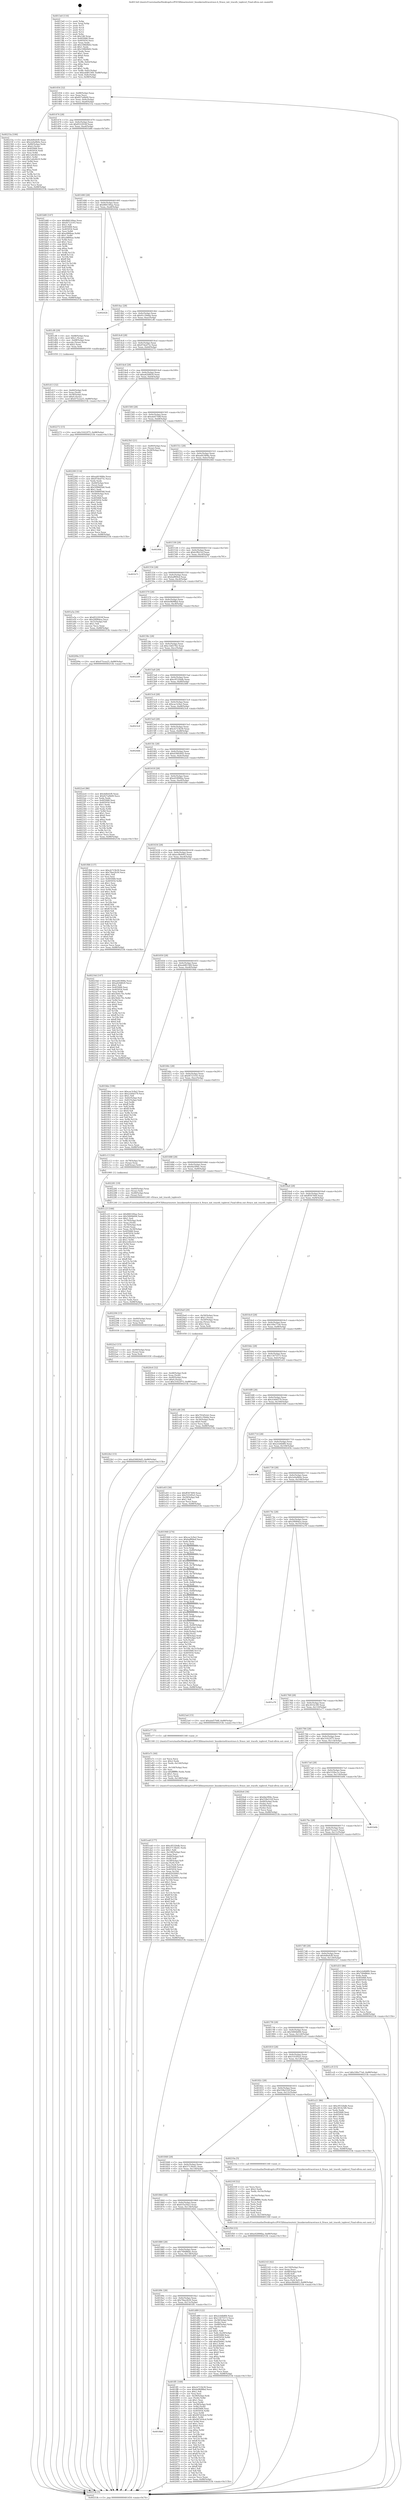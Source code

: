 digraph "0x4013e0" {
  label = "0x4013e0 (/mnt/c/Users/mathe/Desktop/tcc/POCII/binaries/extr_linuxkerneltracetrace.h_ftrace_init_tracefs_toplevel_Final-ollvm.out::main(0))"
  labelloc = "t"
  node[shape=record]

  Entry [label="",width=0.3,height=0.3,shape=circle,fillcolor=black,style=filled]
  "0x401454" [label="{
     0x401454 [32]\l
     | [instrs]\l
     &nbsp;&nbsp;0x401454 \<+6\>: mov -0x88(%rbp),%eax\l
     &nbsp;&nbsp;0x40145a \<+2\>: mov %eax,%ecx\l
     &nbsp;&nbsp;0x40145c \<+6\>: sub $0x827a0b09,%ecx\l
     &nbsp;&nbsp;0x401462 \<+6\>: mov %eax,-0x9c(%rbp)\l
     &nbsp;&nbsp;0x401468 \<+6\>: mov %ecx,-0xa0(%rbp)\l
     &nbsp;&nbsp;0x40146e \<+6\>: je 000000000040233a \<main+0xf5a\>\l
  }"]
  "0x40233a" [label="{
     0x40233a [106]\l
     | [instrs]\l
     &nbsp;&nbsp;0x40233a \<+5\>: mov $0x4d0efcf0,%eax\l
     &nbsp;&nbsp;0x40233f \<+5\>: mov $0x2e0a9b0e,%ecx\l
     &nbsp;&nbsp;0x402344 \<+4\>: mov -0x80(%rbp),%rdx\l
     &nbsp;&nbsp;0x402348 \<+6\>: movl $0x0,(%rdx)\l
     &nbsp;&nbsp;0x40234e \<+7\>: mov 0x405068,%esi\l
     &nbsp;&nbsp;0x402355 \<+7\>: mov 0x405054,%edi\l
     &nbsp;&nbsp;0x40235c \<+3\>: mov %esi,%r8d\l
     &nbsp;&nbsp;0x40235f \<+7\>: add $0x1a0e4b10,%r8d\l
     &nbsp;&nbsp;0x402366 \<+4\>: sub $0x1,%r8d\l
     &nbsp;&nbsp;0x40236a \<+7\>: sub $0x1a0e4b10,%r8d\l
     &nbsp;&nbsp;0x402371 \<+4\>: imul %r8d,%esi\l
     &nbsp;&nbsp;0x402375 \<+3\>: and $0x1,%esi\l
     &nbsp;&nbsp;0x402378 \<+3\>: cmp $0x0,%esi\l
     &nbsp;&nbsp;0x40237b \<+4\>: sete %r9b\l
     &nbsp;&nbsp;0x40237f \<+3\>: cmp $0xa,%edi\l
     &nbsp;&nbsp;0x402382 \<+4\>: setl %r10b\l
     &nbsp;&nbsp;0x402386 \<+3\>: mov %r9b,%r11b\l
     &nbsp;&nbsp;0x402389 \<+3\>: and %r10b,%r11b\l
     &nbsp;&nbsp;0x40238c \<+3\>: xor %r10b,%r9b\l
     &nbsp;&nbsp;0x40238f \<+3\>: or %r9b,%r11b\l
     &nbsp;&nbsp;0x402392 \<+4\>: test $0x1,%r11b\l
     &nbsp;&nbsp;0x402396 \<+3\>: cmovne %ecx,%eax\l
     &nbsp;&nbsp;0x402399 \<+6\>: mov %eax,-0x88(%rbp)\l
     &nbsp;&nbsp;0x40239f \<+5\>: jmp 000000000040253b \<main+0x115b\>\l
  }"]
  "0x401474" [label="{
     0x401474 [28]\l
     | [instrs]\l
     &nbsp;&nbsp;0x401474 \<+5\>: jmp 0000000000401479 \<main+0x99\>\l
     &nbsp;&nbsp;0x401479 \<+6\>: mov -0x9c(%rbp),%eax\l
     &nbsp;&nbsp;0x40147f \<+5\>: sub $0x8522916f,%eax\l
     &nbsp;&nbsp;0x401484 \<+6\>: mov %eax,-0xa4(%rbp)\l
     &nbsp;&nbsp;0x40148a \<+6\>: je 0000000000401b80 \<main+0x7a0\>\l
  }"]
  Exit [label="",width=0.3,height=0.3,shape=circle,fillcolor=black,style=filled,peripheries=2]
  "0x401b80" [label="{
     0x401b80 [147]\l
     | [instrs]\l
     &nbsp;&nbsp;0x401b80 \<+5\>: mov $0x866149aa,%eax\l
     &nbsp;&nbsp;0x401b85 \<+5\>: mov $0xf4723193,%ecx\l
     &nbsp;&nbsp;0x401b8a \<+2\>: mov $0x1,%dl\l
     &nbsp;&nbsp;0x401b8c \<+7\>: mov 0x405068,%esi\l
     &nbsp;&nbsp;0x401b93 \<+7\>: mov 0x405054,%edi\l
     &nbsp;&nbsp;0x401b9a \<+3\>: mov %esi,%r8d\l
     &nbsp;&nbsp;0x401b9d \<+7\>: add $0xa986bae,%r8d\l
     &nbsp;&nbsp;0x401ba4 \<+4\>: sub $0x1,%r8d\l
     &nbsp;&nbsp;0x401ba8 \<+7\>: sub $0xa986bae,%r8d\l
     &nbsp;&nbsp;0x401baf \<+4\>: imul %r8d,%esi\l
     &nbsp;&nbsp;0x401bb3 \<+3\>: and $0x1,%esi\l
     &nbsp;&nbsp;0x401bb6 \<+3\>: cmp $0x0,%esi\l
     &nbsp;&nbsp;0x401bb9 \<+4\>: sete %r9b\l
     &nbsp;&nbsp;0x401bbd \<+3\>: cmp $0xa,%edi\l
     &nbsp;&nbsp;0x401bc0 \<+4\>: setl %r10b\l
     &nbsp;&nbsp;0x401bc4 \<+3\>: mov %r9b,%r11b\l
     &nbsp;&nbsp;0x401bc7 \<+4\>: xor $0xff,%r11b\l
     &nbsp;&nbsp;0x401bcb \<+3\>: mov %r10b,%bl\l
     &nbsp;&nbsp;0x401bce \<+3\>: xor $0xff,%bl\l
     &nbsp;&nbsp;0x401bd1 \<+3\>: xor $0x0,%dl\l
     &nbsp;&nbsp;0x401bd4 \<+3\>: mov %r11b,%r14b\l
     &nbsp;&nbsp;0x401bd7 \<+4\>: and $0x0,%r14b\l
     &nbsp;&nbsp;0x401bdb \<+3\>: and %dl,%r9b\l
     &nbsp;&nbsp;0x401bde \<+3\>: mov %bl,%r15b\l
     &nbsp;&nbsp;0x401be1 \<+4\>: and $0x0,%r15b\l
     &nbsp;&nbsp;0x401be5 \<+3\>: and %dl,%r10b\l
     &nbsp;&nbsp;0x401be8 \<+3\>: or %r9b,%r14b\l
     &nbsp;&nbsp;0x401beb \<+3\>: or %r10b,%r15b\l
     &nbsp;&nbsp;0x401bee \<+3\>: xor %r15b,%r14b\l
     &nbsp;&nbsp;0x401bf1 \<+3\>: or %bl,%r11b\l
     &nbsp;&nbsp;0x401bf4 \<+4\>: xor $0xff,%r11b\l
     &nbsp;&nbsp;0x401bf8 \<+3\>: or $0x0,%dl\l
     &nbsp;&nbsp;0x401bfb \<+3\>: and %dl,%r11b\l
     &nbsp;&nbsp;0x401bfe \<+3\>: or %r11b,%r14b\l
     &nbsp;&nbsp;0x401c01 \<+4\>: test $0x1,%r14b\l
     &nbsp;&nbsp;0x401c05 \<+3\>: cmovne %ecx,%eax\l
     &nbsp;&nbsp;0x401c08 \<+6\>: mov %eax,-0x88(%rbp)\l
     &nbsp;&nbsp;0x401c0e \<+5\>: jmp 000000000040253b \<main+0x115b\>\l
  }"]
  "0x401490" [label="{
     0x401490 [28]\l
     | [instrs]\l
     &nbsp;&nbsp;0x401490 \<+5\>: jmp 0000000000401495 \<main+0xb5\>\l
     &nbsp;&nbsp;0x401495 \<+6\>: mov -0x9c(%rbp),%eax\l
     &nbsp;&nbsp;0x40149b \<+5\>: sub $0x866149aa,%eax\l
     &nbsp;&nbsp;0x4014a0 \<+6\>: mov %eax,-0xa8(%rbp)\l
     &nbsp;&nbsp;0x4014a6 \<+6\>: je 000000000040242b \<main+0x104b\>\l
  }"]
  "0x4022b2" [label="{
     0x4022b2 [15]\l
     | [instrs]\l
     &nbsp;&nbsp;0x4022b2 \<+10\>: movl $0xd30826d5,-0x88(%rbp)\l
     &nbsp;&nbsp;0x4022bc \<+5\>: jmp 000000000040253b \<main+0x115b\>\l
  }"]
  "0x40242b" [label="{
     0x40242b\l
  }", style=dashed]
  "0x4014ac" [label="{
     0x4014ac [28]\l
     | [instrs]\l
     &nbsp;&nbsp;0x4014ac \<+5\>: jmp 00000000004014b1 \<main+0xd1\>\l
     &nbsp;&nbsp;0x4014b1 \<+6\>: mov -0x9c(%rbp),%eax\l
     &nbsp;&nbsp;0x4014b7 \<+5\>: sub $0x91c59dda,%eax\l
     &nbsp;&nbsp;0x4014bc \<+6\>: mov %eax,-0xac(%rbp)\l
     &nbsp;&nbsp;0x4014c2 \<+6\>: je 0000000000401cf6 \<main+0x916\>\l
  }"]
  "0x4022a3" [label="{
     0x4022a3 [15]\l
     | [instrs]\l
     &nbsp;&nbsp;0x4022a3 \<+4\>: mov -0x48(%rbp),%rax\l
     &nbsp;&nbsp;0x4022a7 \<+3\>: mov (%rax),%rax\l
     &nbsp;&nbsp;0x4022aa \<+3\>: mov %rax,%rdi\l
     &nbsp;&nbsp;0x4022ad \<+5\>: call 0000000000401030 \<free@plt\>\l
     | [calls]\l
     &nbsp;&nbsp;0x401030 \{1\} (unknown)\l
  }"]
  "0x401cf6" [label="{
     0x401cf6 [29]\l
     | [instrs]\l
     &nbsp;&nbsp;0x401cf6 \<+4\>: mov -0x68(%rbp),%rax\l
     &nbsp;&nbsp;0x401cfa \<+6\>: movl $0x1,(%rax)\l
     &nbsp;&nbsp;0x401d00 \<+4\>: mov -0x68(%rbp),%rax\l
     &nbsp;&nbsp;0x401d04 \<+3\>: movslq (%rax),%rax\l
     &nbsp;&nbsp;0x401d07 \<+4\>: shl $0x2,%rax\l
     &nbsp;&nbsp;0x401d0b \<+3\>: mov %rax,%rdi\l
     &nbsp;&nbsp;0x401d0e \<+5\>: call 0000000000401050 \<malloc@plt\>\l
     | [calls]\l
     &nbsp;&nbsp;0x401050 \{1\} (unknown)\l
  }"]
  "0x4014c8" [label="{
     0x4014c8 [28]\l
     | [instrs]\l
     &nbsp;&nbsp;0x4014c8 \<+5\>: jmp 00000000004014cd \<main+0xed\>\l
     &nbsp;&nbsp;0x4014cd \<+6\>: mov -0x9c(%rbp),%eax\l
     &nbsp;&nbsp;0x4014d3 \<+5\>: sub $0x97ded75c,%eax\l
     &nbsp;&nbsp;0x4014d8 \<+6\>: mov %eax,-0xb0(%rbp)\l
     &nbsp;&nbsp;0x4014de \<+6\>: je 0000000000402272 \<main+0xe92\>\l
  }"]
  "0x402294" [label="{
     0x402294 [15]\l
     | [instrs]\l
     &nbsp;&nbsp;0x402294 \<+4\>: mov -0x60(%rbp),%rax\l
     &nbsp;&nbsp;0x402298 \<+3\>: mov (%rax),%rax\l
     &nbsp;&nbsp;0x40229b \<+3\>: mov %rax,%rdi\l
     &nbsp;&nbsp;0x40229e \<+5\>: call 0000000000401030 \<free@plt\>\l
     | [calls]\l
     &nbsp;&nbsp;0x401030 \{1\} (unknown)\l
  }"]
  "0x402272" [label="{
     0x402272 [15]\l
     | [instrs]\l
     &nbsp;&nbsp;0x402272 \<+10\>: movl $0x31622f75,-0x88(%rbp)\l
     &nbsp;&nbsp;0x40227c \<+5\>: jmp 000000000040253b \<main+0x115b\>\l
  }"]
  "0x4014e4" [label="{
     0x4014e4 [28]\l
     | [instrs]\l
     &nbsp;&nbsp;0x4014e4 \<+5\>: jmp 00000000004014e9 \<main+0x109\>\l
     &nbsp;&nbsp;0x4014e9 \<+6\>: mov -0x9c(%rbp),%eax\l
     &nbsp;&nbsp;0x4014ef \<+5\>: sub $0xa62fd829,%eax\l
     &nbsp;&nbsp;0x4014f4 \<+6\>: mov %eax,-0xb4(%rbp)\l
     &nbsp;&nbsp;0x4014fa \<+6\>: je 0000000000402200 \<main+0xe20\>\l
  }"]
  "0x402143" [label="{
     0x402143 [42]\l
     | [instrs]\l
     &nbsp;&nbsp;0x402143 \<+6\>: mov -0x150(%rbp),%ecx\l
     &nbsp;&nbsp;0x402149 \<+3\>: imul %eax,%ecx\l
     &nbsp;&nbsp;0x40214c \<+4\>: mov -0x48(%rbp),%r8\l
     &nbsp;&nbsp;0x402150 \<+3\>: mov (%r8),%r8\l
     &nbsp;&nbsp;0x402153 \<+4\>: mov -0x40(%rbp),%r9\l
     &nbsp;&nbsp;0x402157 \<+3\>: movslq (%r9),%r9\l
     &nbsp;&nbsp;0x40215a \<+4\>: mov %ecx,(%r8,%r9,4)\l
     &nbsp;&nbsp;0x40215e \<+10\>: movl $0xec9b4483,-0x88(%rbp)\l
     &nbsp;&nbsp;0x402168 \<+5\>: jmp 000000000040253b \<main+0x115b\>\l
  }"]
  "0x402200" [label="{
     0x402200 [114]\l
     | [instrs]\l
     &nbsp;&nbsp;0x402200 \<+5\>: mov $0xad41808a,%eax\l
     &nbsp;&nbsp;0x402205 \<+5\>: mov $0x97ded75c,%ecx\l
     &nbsp;&nbsp;0x40220a \<+2\>: xor %edx,%edx\l
     &nbsp;&nbsp;0x40220c \<+4\>: mov -0x40(%rbp),%rsi\l
     &nbsp;&nbsp;0x402210 \<+2\>: mov (%rsi),%edi\l
     &nbsp;&nbsp;0x402212 \<+6\>: sub $0x509685b8,%edi\l
     &nbsp;&nbsp;0x402218 \<+3\>: add $0x1,%edi\l
     &nbsp;&nbsp;0x40221b \<+6\>: add $0x509685b8,%edi\l
     &nbsp;&nbsp;0x402221 \<+4\>: mov -0x40(%rbp),%rsi\l
     &nbsp;&nbsp;0x402225 \<+2\>: mov %edi,(%rsi)\l
     &nbsp;&nbsp;0x402227 \<+7\>: mov 0x405068,%edi\l
     &nbsp;&nbsp;0x40222e \<+8\>: mov 0x405054,%r8d\l
     &nbsp;&nbsp;0x402236 \<+3\>: sub $0x1,%edx\l
     &nbsp;&nbsp;0x402239 \<+3\>: mov %edi,%r9d\l
     &nbsp;&nbsp;0x40223c \<+3\>: add %edx,%r9d\l
     &nbsp;&nbsp;0x40223f \<+4\>: imul %r9d,%edi\l
     &nbsp;&nbsp;0x402243 \<+3\>: and $0x1,%edi\l
     &nbsp;&nbsp;0x402246 \<+3\>: cmp $0x0,%edi\l
     &nbsp;&nbsp;0x402249 \<+4\>: sete %r10b\l
     &nbsp;&nbsp;0x40224d \<+4\>: cmp $0xa,%r8d\l
     &nbsp;&nbsp;0x402251 \<+4\>: setl %r11b\l
     &nbsp;&nbsp;0x402255 \<+3\>: mov %r10b,%bl\l
     &nbsp;&nbsp;0x402258 \<+3\>: and %r11b,%bl\l
     &nbsp;&nbsp;0x40225b \<+3\>: xor %r11b,%r10b\l
     &nbsp;&nbsp;0x40225e \<+3\>: or %r10b,%bl\l
     &nbsp;&nbsp;0x402261 \<+3\>: test $0x1,%bl\l
     &nbsp;&nbsp;0x402264 \<+3\>: cmovne %ecx,%eax\l
     &nbsp;&nbsp;0x402267 \<+6\>: mov %eax,-0x88(%rbp)\l
     &nbsp;&nbsp;0x40226d \<+5\>: jmp 000000000040253b \<main+0x115b\>\l
  }"]
  "0x401500" [label="{
     0x401500 [28]\l
     | [instrs]\l
     &nbsp;&nbsp;0x401500 \<+5\>: jmp 0000000000401505 \<main+0x125\>\l
     &nbsp;&nbsp;0x401505 \<+6\>: mov -0x9c(%rbp),%eax\l
     &nbsp;&nbsp;0x40150b \<+5\>: sub $0xabd57b8f,%eax\l
     &nbsp;&nbsp;0x401510 \<+6\>: mov %eax,-0xb8(%rbp)\l
     &nbsp;&nbsp;0x401516 \<+6\>: je 00000000004023b3 \<main+0xfd3\>\l
  }"]
  "0x40210f" [label="{
     0x40210f [52]\l
     | [instrs]\l
     &nbsp;&nbsp;0x40210f \<+2\>: xor %ecx,%ecx\l
     &nbsp;&nbsp;0x402111 \<+5\>: mov $0x2,%edx\l
     &nbsp;&nbsp;0x402116 \<+6\>: mov %edx,-0x14c(%rbp)\l
     &nbsp;&nbsp;0x40211c \<+1\>: cltd\l
     &nbsp;&nbsp;0x40211d \<+6\>: mov -0x14c(%rbp),%esi\l
     &nbsp;&nbsp;0x402123 \<+2\>: idiv %esi\l
     &nbsp;&nbsp;0x402125 \<+6\>: imul $0xfffffffe,%edx,%edx\l
     &nbsp;&nbsp;0x40212b \<+2\>: mov %ecx,%edi\l
     &nbsp;&nbsp;0x40212d \<+2\>: sub %edx,%edi\l
     &nbsp;&nbsp;0x40212f \<+2\>: mov %ecx,%edx\l
     &nbsp;&nbsp;0x402131 \<+3\>: sub $0x1,%edx\l
     &nbsp;&nbsp;0x402134 \<+2\>: add %edx,%edi\l
     &nbsp;&nbsp;0x402136 \<+2\>: sub %edi,%ecx\l
     &nbsp;&nbsp;0x402138 \<+6\>: mov %ecx,-0x150(%rbp)\l
     &nbsp;&nbsp;0x40213e \<+5\>: call 0000000000401160 \<next_i\>\l
     | [calls]\l
     &nbsp;&nbsp;0x401160 \{1\} (/mnt/c/Users/mathe/Desktop/tcc/POCII/binaries/extr_linuxkerneltracetrace.h_ftrace_init_tracefs_toplevel_Final-ollvm.out::next_i)\l
  }"]
  "0x4023b3" [label="{
     0x4023b3 [21]\l
     | [instrs]\l
     &nbsp;&nbsp;0x4023b3 \<+4\>: mov -0x80(%rbp),%rax\l
     &nbsp;&nbsp;0x4023b7 \<+2\>: mov (%rax),%eax\l
     &nbsp;&nbsp;0x4023b9 \<+4\>: lea -0x28(%rbp),%rsp\l
     &nbsp;&nbsp;0x4023bd \<+1\>: pop %rbx\l
     &nbsp;&nbsp;0x4023be \<+2\>: pop %r12\l
     &nbsp;&nbsp;0x4023c0 \<+2\>: pop %r13\l
     &nbsp;&nbsp;0x4023c2 \<+2\>: pop %r14\l
     &nbsp;&nbsp;0x4023c4 \<+2\>: pop %r15\l
     &nbsp;&nbsp;0x4023c6 \<+1\>: pop %rbp\l
     &nbsp;&nbsp;0x4023c7 \<+1\>: ret\l
  }"]
  "0x40151c" [label="{
     0x40151c [28]\l
     | [instrs]\l
     &nbsp;&nbsp;0x40151c \<+5\>: jmp 0000000000401521 \<main+0x141\>\l
     &nbsp;&nbsp;0x401521 \<+6\>: mov -0x9c(%rbp),%eax\l
     &nbsp;&nbsp;0x401527 \<+5\>: sub $0xad41808a,%eax\l
     &nbsp;&nbsp;0x40152c \<+6\>: mov %eax,-0xbc(%rbp)\l
     &nbsp;&nbsp;0x401532 \<+6\>: je 00000000004024fd \<main+0x111d\>\l
  }"]
  "0x4020c6" [label="{
     0x4020c6 [32]\l
     | [instrs]\l
     &nbsp;&nbsp;0x4020c6 \<+4\>: mov -0x48(%rbp),%rdi\l
     &nbsp;&nbsp;0x4020ca \<+3\>: mov %rax,(%rdi)\l
     &nbsp;&nbsp;0x4020cd \<+4\>: mov -0x40(%rbp),%rax\l
     &nbsp;&nbsp;0x4020d1 \<+6\>: movl $0x0,(%rax)\l
     &nbsp;&nbsp;0x4020d7 \<+10\>: movl $0x31622f75,-0x88(%rbp)\l
     &nbsp;&nbsp;0x4020e1 \<+5\>: jmp 000000000040253b \<main+0x115b\>\l
  }"]
  "0x4024fd" [label="{
     0x4024fd\l
  }", style=dashed]
  "0x401538" [label="{
     0x401538 [28]\l
     | [instrs]\l
     &nbsp;&nbsp;0x401538 \<+5\>: jmp 000000000040153d \<main+0x15d\>\l
     &nbsp;&nbsp;0x40153d \<+6\>: mov -0x9c(%rbp),%eax\l
     &nbsp;&nbsp;0x401543 \<+5\>: sub $0xb3fb23cf,%eax\l
     &nbsp;&nbsp;0x401548 \<+6\>: mov %eax,-0xc0(%rbp)\l
     &nbsp;&nbsp;0x40154e \<+6\>: je 0000000000401b71 \<main+0x791\>\l
  }"]
  "0x4018b8" [label="{
     0x4018b8\l
  }", style=dashed]
  "0x401b71" [label="{
     0x401b71\l
  }", style=dashed]
  "0x401554" [label="{
     0x401554 [28]\l
     | [instrs]\l
     &nbsp;&nbsp;0x401554 \<+5\>: jmp 0000000000401559 \<main+0x179\>\l
     &nbsp;&nbsp;0x401559 \<+6\>: mov -0x9c(%rbp),%eax\l
     &nbsp;&nbsp;0x40155f \<+5\>: sub $0xbaff49ed,%eax\l
     &nbsp;&nbsp;0x401564 \<+6\>: mov %eax,-0xc4(%rbp)\l
     &nbsp;&nbsp;0x40156a \<+6\>: je 0000000000401a5a \<main+0x67a\>\l
  }"]
  "0x401ff1" [label="{
     0x401ff1 [169]\l
     | [instrs]\l
     &nbsp;&nbsp;0x401ff1 \<+5\>: mov $0xcb723b39,%eax\l
     &nbsp;&nbsp;0x401ff6 \<+5\>: mov $0xbe9b98bd,%ecx\l
     &nbsp;&nbsp;0x401ffb \<+2\>: mov $0x1,%dl\l
     &nbsp;&nbsp;0x401ffd \<+2\>: xor %esi,%esi\l
     &nbsp;&nbsp;0x401fff \<+4\>: mov -0x58(%rbp),%rdi\l
     &nbsp;&nbsp;0x402003 \<+3\>: mov (%rdi),%r8d\l
     &nbsp;&nbsp;0x402006 \<+3\>: sub $0x1,%esi\l
     &nbsp;&nbsp;0x402009 \<+3\>: sub %esi,%r8d\l
     &nbsp;&nbsp;0x40200c \<+4\>: mov -0x58(%rbp),%rdi\l
     &nbsp;&nbsp;0x402010 \<+3\>: mov %r8d,(%rdi)\l
     &nbsp;&nbsp;0x402013 \<+7\>: mov 0x405068,%esi\l
     &nbsp;&nbsp;0x40201a \<+8\>: mov 0x405054,%r8d\l
     &nbsp;&nbsp;0x402022 \<+3\>: mov %esi,%r9d\l
     &nbsp;&nbsp;0x402025 \<+7\>: add $0x947d24cd,%r9d\l
     &nbsp;&nbsp;0x40202c \<+4\>: sub $0x1,%r9d\l
     &nbsp;&nbsp;0x402030 \<+7\>: sub $0x947d24cd,%r9d\l
     &nbsp;&nbsp;0x402037 \<+4\>: imul %r9d,%esi\l
     &nbsp;&nbsp;0x40203b \<+3\>: and $0x1,%esi\l
     &nbsp;&nbsp;0x40203e \<+3\>: cmp $0x0,%esi\l
     &nbsp;&nbsp;0x402041 \<+4\>: sete %r10b\l
     &nbsp;&nbsp;0x402045 \<+4\>: cmp $0xa,%r8d\l
     &nbsp;&nbsp;0x402049 \<+4\>: setl %r11b\l
     &nbsp;&nbsp;0x40204d \<+3\>: mov %r10b,%bl\l
     &nbsp;&nbsp;0x402050 \<+3\>: xor $0xff,%bl\l
     &nbsp;&nbsp;0x402053 \<+3\>: mov %r11b,%r14b\l
     &nbsp;&nbsp;0x402056 \<+4\>: xor $0xff,%r14b\l
     &nbsp;&nbsp;0x40205a \<+3\>: xor $0x1,%dl\l
     &nbsp;&nbsp;0x40205d \<+3\>: mov %bl,%r15b\l
     &nbsp;&nbsp;0x402060 \<+4\>: and $0xff,%r15b\l
     &nbsp;&nbsp;0x402064 \<+3\>: and %dl,%r10b\l
     &nbsp;&nbsp;0x402067 \<+3\>: mov %r14b,%r12b\l
     &nbsp;&nbsp;0x40206a \<+4\>: and $0xff,%r12b\l
     &nbsp;&nbsp;0x40206e \<+3\>: and %dl,%r11b\l
     &nbsp;&nbsp;0x402071 \<+3\>: or %r10b,%r15b\l
     &nbsp;&nbsp;0x402074 \<+3\>: or %r11b,%r12b\l
     &nbsp;&nbsp;0x402077 \<+3\>: xor %r12b,%r15b\l
     &nbsp;&nbsp;0x40207a \<+3\>: or %r14b,%bl\l
     &nbsp;&nbsp;0x40207d \<+3\>: xor $0xff,%bl\l
     &nbsp;&nbsp;0x402080 \<+3\>: or $0x1,%dl\l
     &nbsp;&nbsp;0x402083 \<+2\>: and %dl,%bl\l
     &nbsp;&nbsp;0x402085 \<+3\>: or %bl,%r15b\l
     &nbsp;&nbsp;0x402088 \<+4\>: test $0x1,%r15b\l
     &nbsp;&nbsp;0x40208c \<+3\>: cmovne %ecx,%eax\l
     &nbsp;&nbsp;0x40208f \<+6\>: mov %eax,-0x88(%rbp)\l
     &nbsp;&nbsp;0x402095 \<+5\>: jmp 000000000040253b \<main+0x115b\>\l
  }"]
  "0x401a5a" [label="{
     0x401a5a [30]\l
     | [instrs]\l
     &nbsp;&nbsp;0x401a5a \<+5\>: mov $0x8522916f,%eax\l
     &nbsp;&nbsp;0x401a5f \<+5\>: mov $0x2f490dca,%ecx\l
     &nbsp;&nbsp;0x401a64 \<+3\>: mov -0x31(%rbp),%dl\l
     &nbsp;&nbsp;0x401a67 \<+3\>: test $0x1,%dl\l
     &nbsp;&nbsp;0x401a6a \<+3\>: cmovne %ecx,%eax\l
     &nbsp;&nbsp;0x401a6d \<+6\>: mov %eax,-0x88(%rbp)\l
     &nbsp;&nbsp;0x401a73 \<+5\>: jmp 000000000040253b \<main+0x115b\>\l
  }"]
  "0x401570" [label="{
     0x401570 [28]\l
     | [instrs]\l
     &nbsp;&nbsp;0x401570 \<+5\>: jmp 0000000000401575 \<main+0x195\>\l
     &nbsp;&nbsp;0x401575 \<+6\>: mov -0x9c(%rbp),%eax\l
     &nbsp;&nbsp;0x40157b \<+5\>: sub $0xbe9b98bd,%eax\l
     &nbsp;&nbsp;0x401580 \<+6\>: mov %eax,-0xc8(%rbp)\l
     &nbsp;&nbsp;0x401586 \<+6\>: je 000000000040209a \<main+0xcba\>\l
  }"]
  "0x401ea8" [label="{
     0x401ea8 [177]\l
     | [instrs]\l
     &nbsp;&nbsp;0x401ea8 \<+5\>: mov $0xc9532bdb,%ecx\l
     &nbsp;&nbsp;0x401ead \<+5\>: mov $0x57130e41,%edx\l
     &nbsp;&nbsp;0x401eb2 \<+3\>: mov $0x1,%dil\l
     &nbsp;&nbsp;0x401eb5 \<+6\>: mov -0x148(%rbp),%esi\l
     &nbsp;&nbsp;0x401ebb \<+3\>: imul %eax,%esi\l
     &nbsp;&nbsp;0x401ebe \<+4\>: mov -0x60(%rbp),%r8\l
     &nbsp;&nbsp;0x401ec2 \<+3\>: mov (%r8),%r8\l
     &nbsp;&nbsp;0x401ec5 \<+4\>: mov -0x58(%rbp),%r9\l
     &nbsp;&nbsp;0x401ec9 \<+3\>: movslq (%r9),%r9\l
     &nbsp;&nbsp;0x401ecc \<+4\>: mov %esi,(%r8,%r9,4)\l
     &nbsp;&nbsp;0x401ed0 \<+7\>: mov 0x405068,%eax\l
     &nbsp;&nbsp;0x401ed7 \<+7\>: mov 0x405054,%esi\l
     &nbsp;&nbsp;0x401ede \<+3\>: mov %eax,%r10d\l
     &nbsp;&nbsp;0x401ee1 \<+7\>: sub $0x82020003,%r10d\l
     &nbsp;&nbsp;0x401ee8 \<+4\>: sub $0x1,%r10d\l
     &nbsp;&nbsp;0x401eec \<+7\>: add $0x82020003,%r10d\l
     &nbsp;&nbsp;0x401ef3 \<+4\>: imul %r10d,%eax\l
     &nbsp;&nbsp;0x401ef7 \<+3\>: and $0x1,%eax\l
     &nbsp;&nbsp;0x401efa \<+3\>: cmp $0x0,%eax\l
     &nbsp;&nbsp;0x401efd \<+4\>: sete %r11b\l
     &nbsp;&nbsp;0x401f01 \<+3\>: cmp $0xa,%esi\l
     &nbsp;&nbsp;0x401f04 \<+3\>: setl %bl\l
     &nbsp;&nbsp;0x401f07 \<+3\>: mov %r11b,%r14b\l
     &nbsp;&nbsp;0x401f0a \<+4\>: xor $0xff,%r14b\l
     &nbsp;&nbsp;0x401f0e \<+3\>: mov %bl,%r15b\l
     &nbsp;&nbsp;0x401f11 \<+4\>: xor $0xff,%r15b\l
     &nbsp;&nbsp;0x401f15 \<+4\>: xor $0x0,%dil\l
     &nbsp;&nbsp;0x401f19 \<+3\>: mov %r14b,%r12b\l
     &nbsp;&nbsp;0x401f1c \<+4\>: and $0x0,%r12b\l
     &nbsp;&nbsp;0x401f20 \<+3\>: and %dil,%r11b\l
     &nbsp;&nbsp;0x401f23 \<+3\>: mov %r15b,%r13b\l
     &nbsp;&nbsp;0x401f26 \<+4\>: and $0x0,%r13b\l
     &nbsp;&nbsp;0x401f2a \<+3\>: and %dil,%bl\l
     &nbsp;&nbsp;0x401f2d \<+3\>: or %r11b,%r12b\l
     &nbsp;&nbsp;0x401f30 \<+3\>: or %bl,%r13b\l
     &nbsp;&nbsp;0x401f33 \<+3\>: xor %r13b,%r12b\l
     &nbsp;&nbsp;0x401f36 \<+3\>: or %r15b,%r14b\l
     &nbsp;&nbsp;0x401f39 \<+4\>: xor $0xff,%r14b\l
     &nbsp;&nbsp;0x401f3d \<+4\>: or $0x0,%dil\l
     &nbsp;&nbsp;0x401f41 \<+3\>: and %dil,%r14b\l
     &nbsp;&nbsp;0x401f44 \<+3\>: or %r14b,%r12b\l
     &nbsp;&nbsp;0x401f47 \<+4\>: test $0x1,%r12b\l
     &nbsp;&nbsp;0x401f4b \<+3\>: cmovne %edx,%ecx\l
     &nbsp;&nbsp;0x401f4e \<+6\>: mov %ecx,-0x88(%rbp)\l
     &nbsp;&nbsp;0x401f54 \<+5\>: jmp 000000000040253b \<main+0x115b\>\l
  }"]
  "0x40209a" [label="{
     0x40209a [15]\l
     | [instrs]\l
     &nbsp;&nbsp;0x40209a \<+10\>: movl $0x475cea25,-0x88(%rbp)\l
     &nbsp;&nbsp;0x4020a4 \<+5\>: jmp 000000000040253b \<main+0x115b\>\l
  }"]
  "0x40158c" [label="{
     0x40158c [28]\l
     | [instrs]\l
     &nbsp;&nbsp;0x40158c \<+5\>: jmp 0000000000401591 \<main+0x1b1\>\l
     &nbsp;&nbsp;0x401591 \<+6\>: mov -0x9c(%rbp),%eax\l
     &nbsp;&nbsp;0x401597 \<+5\>: sub $0xc1b83782,%eax\l
     &nbsp;&nbsp;0x40159c \<+6\>: mov %eax,-0xcc(%rbp)\l
     &nbsp;&nbsp;0x4015a2 \<+6\>: je 00000000004022d0 \<main+0xef0\>\l
  }"]
  "0x401e7c" [label="{
     0x401e7c [44]\l
     | [instrs]\l
     &nbsp;&nbsp;0x401e7c \<+2\>: xor %ecx,%ecx\l
     &nbsp;&nbsp;0x401e7e \<+5\>: mov $0x2,%edx\l
     &nbsp;&nbsp;0x401e83 \<+6\>: mov %edx,-0x144(%rbp)\l
     &nbsp;&nbsp;0x401e89 \<+1\>: cltd\l
     &nbsp;&nbsp;0x401e8a \<+6\>: mov -0x144(%rbp),%esi\l
     &nbsp;&nbsp;0x401e90 \<+2\>: idiv %esi\l
     &nbsp;&nbsp;0x401e92 \<+6\>: imul $0xfffffffe,%edx,%edx\l
     &nbsp;&nbsp;0x401e98 \<+3\>: sub $0x1,%ecx\l
     &nbsp;&nbsp;0x401e9b \<+2\>: sub %ecx,%edx\l
     &nbsp;&nbsp;0x401e9d \<+6\>: mov %edx,-0x148(%rbp)\l
     &nbsp;&nbsp;0x401ea3 \<+5\>: call 0000000000401160 \<next_i\>\l
     | [calls]\l
     &nbsp;&nbsp;0x401160 \{1\} (/mnt/c/Users/mathe/Desktop/tcc/POCII/binaries/extr_linuxkerneltracetrace.h_ftrace_init_tracefs_toplevel_Final-ollvm.out::next_i)\l
  }"]
  "0x4022d0" [label="{
     0x4022d0\l
  }", style=dashed]
  "0x4015a8" [label="{
     0x4015a8 [28]\l
     | [instrs]\l
     &nbsp;&nbsp;0x4015a8 \<+5\>: jmp 00000000004015ad \<main+0x1cd\>\l
     &nbsp;&nbsp;0x4015ad \<+6\>: mov -0x9c(%rbp),%eax\l
     &nbsp;&nbsp;0x4015b3 \<+5\>: sub $0xc9532bdb,%eax\l
     &nbsp;&nbsp;0x4015b8 \<+6\>: mov %eax,-0xd0(%rbp)\l
     &nbsp;&nbsp;0x4015be \<+6\>: je 0000000000402480 \<main+0x10a0\>\l
  }"]
  "0x40189c" [label="{
     0x40189c [28]\l
     | [instrs]\l
     &nbsp;&nbsp;0x40189c \<+5\>: jmp 00000000004018a1 \<main+0x4c1\>\l
     &nbsp;&nbsp;0x4018a1 \<+6\>: mov -0x9c(%rbp),%eax\l
     &nbsp;&nbsp;0x4018a7 \<+5\>: sub $0x78ae2b30,%eax\l
     &nbsp;&nbsp;0x4018ac \<+6\>: mov %eax,-0x13c(%rbp)\l
     &nbsp;&nbsp;0x4018b2 \<+6\>: je 0000000000401ff1 \<main+0xc11\>\l
  }"]
  "0x402480" [label="{
     0x402480\l
  }", style=dashed]
  "0x4015c4" [label="{
     0x4015c4 [28]\l
     | [instrs]\l
     &nbsp;&nbsp;0x4015c4 \<+5\>: jmp 00000000004015c9 \<main+0x1e9\>\l
     &nbsp;&nbsp;0x4015c9 \<+6\>: mov -0x9c(%rbp),%eax\l
     &nbsp;&nbsp;0x4015cf \<+5\>: sub $0xcac3c9a2,%eax\l
     &nbsp;&nbsp;0x4015d4 \<+6\>: mov %eax,-0xd4(%rbp)\l
     &nbsp;&nbsp;0x4015da \<+6\>: je 00000000004023c8 \<main+0xfe8\>\l
  }"]
  "0x401d89" [label="{
     0x401d89 [122]\l
     | [instrs]\l
     &nbsp;&nbsp;0x401d89 \<+5\>: mov $0x2cb4b8f4,%eax\l
     &nbsp;&nbsp;0x401d8e \<+5\>: mov $0x13475573,%ecx\l
     &nbsp;&nbsp;0x401d93 \<+4\>: mov -0x58(%rbp),%rdx\l
     &nbsp;&nbsp;0x401d97 \<+2\>: mov (%rdx),%esi\l
     &nbsp;&nbsp;0x401d99 \<+4\>: mov -0x68(%rbp),%rdx\l
     &nbsp;&nbsp;0x401d9d \<+2\>: cmp (%rdx),%esi\l
     &nbsp;&nbsp;0x401d9f \<+4\>: setl %dil\l
     &nbsp;&nbsp;0x401da3 \<+4\>: and $0x1,%dil\l
     &nbsp;&nbsp;0x401da7 \<+4\>: mov %dil,-0x29(%rbp)\l
     &nbsp;&nbsp;0x401dab \<+7\>: mov 0x405068,%esi\l
     &nbsp;&nbsp;0x401db2 \<+8\>: mov 0x405054,%r8d\l
     &nbsp;&nbsp;0x401dba \<+3\>: mov %esi,%r9d\l
     &nbsp;&nbsp;0x401dbd \<+7\>: add $0xd5b061,%r9d\l
     &nbsp;&nbsp;0x401dc4 \<+4\>: sub $0x1,%r9d\l
     &nbsp;&nbsp;0x401dc8 \<+7\>: sub $0xd5b061,%r9d\l
     &nbsp;&nbsp;0x401dcf \<+4\>: imul %r9d,%esi\l
     &nbsp;&nbsp;0x401dd3 \<+3\>: and $0x1,%esi\l
     &nbsp;&nbsp;0x401dd6 \<+3\>: cmp $0x0,%esi\l
     &nbsp;&nbsp;0x401dd9 \<+4\>: sete %dil\l
     &nbsp;&nbsp;0x401ddd \<+4\>: cmp $0xa,%r8d\l
     &nbsp;&nbsp;0x401de1 \<+4\>: setl %r10b\l
     &nbsp;&nbsp;0x401de5 \<+3\>: mov %dil,%r11b\l
     &nbsp;&nbsp;0x401de8 \<+3\>: and %r10b,%r11b\l
     &nbsp;&nbsp;0x401deb \<+3\>: xor %r10b,%dil\l
     &nbsp;&nbsp;0x401dee \<+3\>: or %dil,%r11b\l
     &nbsp;&nbsp;0x401df1 \<+4\>: test $0x1,%r11b\l
     &nbsp;&nbsp;0x401df5 \<+3\>: cmovne %ecx,%eax\l
     &nbsp;&nbsp;0x401df8 \<+6\>: mov %eax,-0x88(%rbp)\l
     &nbsp;&nbsp;0x401dfe \<+5\>: jmp 000000000040253b \<main+0x115b\>\l
  }"]
  "0x4023c8" [label="{
     0x4023c8\l
  }", style=dashed]
  "0x4015e0" [label="{
     0x4015e0 [28]\l
     | [instrs]\l
     &nbsp;&nbsp;0x4015e0 \<+5\>: jmp 00000000004015e5 \<main+0x205\>\l
     &nbsp;&nbsp;0x4015e5 \<+6\>: mov -0x9c(%rbp),%eax\l
     &nbsp;&nbsp;0x4015eb \<+5\>: sub $0xcb723b39,%eax\l
     &nbsp;&nbsp;0x4015f0 \<+6\>: mov %eax,-0xd8(%rbp)\l
     &nbsp;&nbsp;0x4015f6 \<+6\>: je 00000000004024db \<main+0x10fb\>\l
  }"]
  "0x401880" [label="{
     0x401880 [28]\l
     | [instrs]\l
     &nbsp;&nbsp;0x401880 \<+5\>: jmp 0000000000401885 \<main+0x4a5\>\l
     &nbsp;&nbsp;0x401885 \<+6\>: mov -0x9c(%rbp),%eax\l
     &nbsp;&nbsp;0x40188b \<+5\>: sub $0x749d86dc,%eax\l
     &nbsp;&nbsp;0x401890 \<+6\>: mov %eax,-0x138(%rbp)\l
     &nbsp;&nbsp;0x401896 \<+6\>: je 0000000000401d89 \<main+0x9a9\>\l
  }"]
  "0x4024db" [label="{
     0x4024db\l
  }", style=dashed]
  "0x4015fc" [label="{
     0x4015fc [28]\l
     | [instrs]\l
     &nbsp;&nbsp;0x4015fc \<+5\>: jmp 0000000000401601 \<main+0x221\>\l
     &nbsp;&nbsp;0x401601 \<+6\>: mov -0x9c(%rbp),%eax\l
     &nbsp;&nbsp;0x401607 \<+5\>: sub $0xd30826d5,%eax\l
     &nbsp;&nbsp;0x40160c \<+6\>: mov %eax,-0xdc(%rbp)\l
     &nbsp;&nbsp;0x401612 \<+6\>: je 00000000004022e4 \<main+0xf04\>\l
  }"]
  "0x40240d" [label="{
     0x40240d\l
  }", style=dashed]
  "0x4022e4" [label="{
     0x4022e4 [86]\l
     | [instrs]\l
     &nbsp;&nbsp;0x4022e4 \<+5\>: mov $0x4d0efcf0,%eax\l
     &nbsp;&nbsp;0x4022e9 \<+5\>: mov $0x827a0b09,%ecx\l
     &nbsp;&nbsp;0x4022ee \<+2\>: xor %edx,%edx\l
     &nbsp;&nbsp;0x4022f0 \<+7\>: mov 0x405068,%esi\l
     &nbsp;&nbsp;0x4022f7 \<+7\>: mov 0x405054,%edi\l
     &nbsp;&nbsp;0x4022fe \<+3\>: sub $0x1,%edx\l
     &nbsp;&nbsp;0x402301 \<+3\>: mov %esi,%r8d\l
     &nbsp;&nbsp;0x402304 \<+3\>: add %edx,%r8d\l
     &nbsp;&nbsp;0x402307 \<+4\>: imul %r8d,%esi\l
     &nbsp;&nbsp;0x40230b \<+3\>: and $0x1,%esi\l
     &nbsp;&nbsp;0x40230e \<+3\>: cmp $0x0,%esi\l
     &nbsp;&nbsp;0x402311 \<+4\>: sete %r9b\l
     &nbsp;&nbsp;0x402315 \<+3\>: cmp $0xa,%edi\l
     &nbsp;&nbsp;0x402318 \<+4\>: setl %r10b\l
     &nbsp;&nbsp;0x40231c \<+3\>: mov %r9b,%r11b\l
     &nbsp;&nbsp;0x40231f \<+3\>: and %r10b,%r11b\l
     &nbsp;&nbsp;0x402322 \<+3\>: xor %r10b,%r9b\l
     &nbsp;&nbsp;0x402325 \<+3\>: or %r9b,%r11b\l
     &nbsp;&nbsp;0x402328 \<+4\>: test $0x1,%r11b\l
     &nbsp;&nbsp;0x40232c \<+3\>: cmovne %ecx,%eax\l
     &nbsp;&nbsp;0x40232f \<+6\>: mov %eax,-0x88(%rbp)\l
     &nbsp;&nbsp;0x402335 \<+5\>: jmp 000000000040253b \<main+0x115b\>\l
  }"]
  "0x401618" [label="{
     0x401618 [28]\l
     | [instrs]\l
     &nbsp;&nbsp;0x401618 \<+5\>: jmp 000000000040161d \<main+0x23d\>\l
     &nbsp;&nbsp;0x40161d \<+6\>: mov -0x9c(%rbp),%eax\l
     &nbsp;&nbsp;0x401623 \<+5\>: sub $0xe02896ba,%eax\l
     &nbsp;&nbsp;0x401628 \<+6\>: mov %eax,-0xe0(%rbp)\l
     &nbsp;&nbsp;0x40162e \<+6\>: je 0000000000401f68 \<main+0xb88\>\l
  }"]
  "0x401864" [label="{
     0x401864 [28]\l
     | [instrs]\l
     &nbsp;&nbsp;0x401864 \<+5\>: jmp 0000000000401869 \<main+0x489\>\l
     &nbsp;&nbsp;0x401869 \<+6\>: mov -0x9c(%rbp),%eax\l
     &nbsp;&nbsp;0x40186f \<+5\>: sub $0x635a50a3,%eax\l
     &nbsp;&nbsp;0x401874 \<+6\>: mov %eax,-0x134(%rbp)\l
     &nbsp;&nbsp;0x40187a \<+6\>: je 000000000040240d \<main+0x102d\>\l
  }"]
  "0x401f68" [label="{
     0x401f68 [137]\l
     | [instrs]\l
     &nbsp;&nbsp;0x401f68 \<+5\>: mov $0xcb723b39,%eax\l
     &nbsp;&nbsp;0x401f6d \<+5\>: mov $0x78ae2b30,%ecx\l
     &nbsp;&nbsp;0x401f72 \<+2\>: mov $0x1,%dl\l
     &nbsp;&nbsp;0x401f74 \<+2\>: xor %esi,%esi\l
     &nbsp;&nbsp;0x401f76 \<+7\>: mov 0x405068,%edi\l
     &nbsp;&nbsp;0x401f7d \<+8\>: mov 0x405054,%r8d\l
     &nbsp;&nbsp;0x401f85 \<+3\>: sub $0x1,%esi\l
     &nbsp;&nbsp;0x401f88 \<+3\>: mov %edi,%r9d\l
     &nbsp;&nbsp;0x401f8b \<+3\>: add %esi,%r9d\l
     &nbsp;&nbsp;0x401f8e \<+4\>: imul %r9d,%edi\l
     &nbsp;&nbsp;0x401f92 \<+3\>: and $0x1,%edi\l
     &nbsp;&nbsp;0x401f95 \<+3\>: cmp $0x0,%edi\l
     &nbsp;&nbsp;0x401f98 \<+4\>: sete %r10b\l
     &nbsp;&nbsp;0x401f9c \<+4\>: cmp $0xa,%r8d\l
     &nbsp;&nbsp;0x401fa0 \<+4\>: setl %r11b\l
     &nbsp;&nbsp;0x401fa4 \<+3\>: mov %r10b,%bl\l
     &nbsp;&nbsp;0x401fa7 \<+3\>: xor $0xff,%bl\l
     &nbsp;&nbsp;0x401faa \<+3\>: mov %r11b,%r14b\l
     &nbsp;&nbsp;0x401fad \<+4\>: xor $0xff,%r14b\l
     &nbsp;&nbsp;0x401fb1 \<+3\>: xor $0x0,%dl\l
     &nbsp;&nbsp;0x401fb4 \<+3\>: mov %bl,%r15b\l
     &nbsp;&nbsp;0x401fb7 \<+4\>: and $0x0,%r15b\l
     &nbsp;&nbsp;0x401fbb \<+3\>: and %dl,%r10b\l
     &nbsp;&nbsp;0x401fbe \<+3\>: mov %r14b,%r12b\l
     &nbsp;&nbsp;0x401fc1 \<+4\>: and $0x0,%r12b\l
     &nbsp;&nbsp;0x401fc5 \<+3\>: and %dl,%r11b\l
     &nbsp;&nbsp;0x401fc8 \<+3\>: or %r10b,%r15b\l
     &nbsp;&nbsp;0x401fcb \<+3\>: or %r11b,%r12b\l
     &nbsp;&nbsp;0x401fce \<+3\>: xor %r12b,%r15b\l
     &nbsp;&nbsp;0x401fd1 \<+3\>: or %r14b,%bl\l
     &nbsp;&nbsp;0x401fd4 \<+3\>: xor $0xff,%bl\l
     &nbsp;&nbsp;0x401fd7 \<+3\>: or $0x0,%dl\l
     &nbsp;&nbsp;0x401fda \<+2\>: and %dl,%bl\l
     &nbsp;&nbsp;0x401fdc \<+3\>: or %bl,%r15b\l
     &nbsp;&nbsp;0x401fdf \<+4\>: test $0x1,%r15b\l
     &nbsp;&nbsp;0x401fe3 \<+3\>: cmovne %ecx,%eax\l
     &nbsp;&nbsp;0x401fe6 \<+6\>: mov %eax,-0x88(%rbp)\l
     &nbsp;&nbsp;0x401fec \<+5\>: jmp 000000000040253b \<main+0x115b\>\l
  }"]
  "0x401634" [label="{
     0x401634 [28]\l
     | [instrs]\l
     &nbsp;&nbsp;0x401634 \<+5\>: jmp 0000000000401639 \<main+0x259\>\l
     &nbsp;&nbsp;0x401639 \<+6\>: mov -0x9c(%rbp),%eax\l
     &nbsp;&nbsp;0x40163f \<+5\>: sub $0xec9b4483,%eax\l
     &nbsp;&nbsp;0x401644 \<+6\>: mov %eax,-0xe4(%rbp)\l
     &nbsp;&nbsp;0x40164a \<+6\>: je 000000000040216d \<main+0xd8d\>\l
  }"]
  "0x401f59" [label="{
     0x401f59 [15]\l
     | [instrs]\l
     &nbsp;&nbsp;0x401f59 \<+10\>: movl $0xe02896ba,-0x88(%rbp)\l
     &nbsp;&nbsp;0x401f63 \<+5\>: jmp 000000000040253b \<main+0x115b\>\l
  }"]
  "0x40216d" [label="{
     0x40216d [147]\l
     | [instrs]\l
     &nbsp;&nbsp;0x40216d \<+5\>: mov $0xad41808a,%eax\l
     &nbsp;&nbsp;0x402172 \<+5\>: mov $0xa62fd829,%ecx\l
     &nbsp;&nbsp;0x402177 \<+2\>: mov $0x1,%dl\l
     &nbsp;&nbsp;0x402179 \<+7\>: mov 0x405068,%esi\l
     &nbsp;&nbsp;0x402180 \<+7\>: mov 0x405054,%edi\l
     &nbsp;&nbsp;0x402187 \<+3\>: mov %esi,%r8d\l
     &nbsp;&nbsp;0x40218a \<+7\>: add $0x5fe6c70c,%r8d\l
     &nbsp;&nbsp;0x402191 \<+4\>: sub $0x1,%r8d\l
     &nbsp;&nbsp;0x402195 \<+7\>: sub $0x5fe6c70c,%r8d\l
     &nbsp;&nbsp;0x40219c \<+4\>: imul %r8d,%esi\l
     &nbsp;&nbsp;0x4021a0 \<+3\>: and $0x1,%esi\l
     &nbsp;&nbsp;0x4021a3 \<+3\>: cmp $0x0,%esi\l
     &nbsp;&nbsp;0x4021a6 \<+4\>: sete %r9b\l
     &nbsp;&nbsp;0x4021aa \<+3\>: cmp $0xa,%edi\l
     &nbsp;&nbsp;0x4021ad \<+4\>: setl %r10b\l
     &nbsp;&nbsp;0x4021b1 \<+3\>: mov %r9b,%r11b\l
     &nbsp;&nbsp;0x4021b4 \<+4\>: xor $0xff,%r11b\l
     &nbsp;&nbsp;0x4021b8 \<+3\>: mov %r10b,%bl\l
     &nbsp;&nbsp;0x4021bb \<+3\>: xor $0xff,%bl\l
     &nbsp;&nbsp;0x4021be \<+3\>: xor $0x0,%dl\l
     &nbsp;&nbsp;0x4021c1 \<+3\>: mov %r11b,%r14b\l
     &nbsp;&nbsp;0x4021c4 \<+4\>: and $0x0,%r14b\l
     &nbsp;&nbsp;0x4021c8 \<+3\>: and %dl,%r9b\l
     &nbsp;&nbsp;0x4021cb \<+3\>: mov %bl,%r15b\l
     &nbsp;&nbsp;0x4021ce \<+4\>: and $0x0,%r15b\l
     &nbsp;&nbsp;0x4021d2 \<+3\>: and %dl,%r10b\l
     &nbsp;&nbsp;0x4021d5 \<+3\>: or %r9b,%r14b\l
     &nbsp;&nbsp;0x4021d8 \<+3\>: or %r10b,%r15b\l
     &nbsp;&nbsp;0x4021db \<+3\>: xor %r15b,%r14b\l
     &nbsp;&nbsp;0x4021de \<+3\>: or %bl,%r11b\l
     &nbsp;&nbsp;0x4021e1 \<+4\>: xor $0xff,%r11b\l
     &nbsp;&nbsp;0x4021e5 \<+3\>: or $0x0,%dl\l
     &nbsp;&nbsp;0x4021e8 \<+3\>: and %dl,%r11b\l
     &nbsp;&nbsp;0x4021eb \<+3\>: or %r11b,%r14b\l
     &nbsp;&nbsp;0x4021ee \<+4\>: test $0x1,%r14b\l
     &nbsp;&nbsp;0x4021f2 \<+3\>: cmovne %ecx,%eax\l
     &nbsp;&nbsp;0x4021f5 \<+6\>: mov %eax,-0x88(%rbp)\l
     &nbsp;&nbsp;0x4021fb \<+5\>: jmp 000000000040253b \<main+0x115b\>\l
  }"]
  "0x401650" [label="{
     0x401650 [28]\l
     | [instrs]\l
     &nbsp;&nbsp;0x401650 \<+5\>: jmp 0000000000401655 \<main+0x275\>\l
     &nbsp;&nbsp;0x401655 \<+6\>: mov -0x9c(%rbp),%eax\l
     &nbsp;&nbsp;0x40165b \<+5\>: sub $0xedd81569,%eax\l
     &nbsp;&nbsp;0x401660 \<+6\>: mov %eax,-0xe8(%rbp)\l
     &nbsp;&nbsp;0x401666 \<+6\>: je 00000000004018de \<main+0x4fe\>\l
  }"]
  "0x401848" [label="{
     0x401848 [28]\l
     | [instrs]\l
     &nbsp;&nbsp;0x401848 \<+5\>: jmp 000000000040184d \<main+0x46d\>\l
     &nbsp;&nbsp;0x40184d \<+6\>: mov -0x9c(%rbp),%eax\l
     &nbsp;&nbsp;0x401853 \<+5\>: sub $0x57130e41,%eax\l
     &nbsp;&nbsp;0x401858 \<+6\>: mov %eax,-0x130(%rbp)\l
     &nbsp;&nbsp;0x40185e \<+6\>: je 0000000000401f59 \<main+0xb79\>\l
  }"]
  "0x4018de" [label="{
     0x4018de [106]\l
     | [instrs]\l
     &nbsp;&nbsp;0x4018de \<+5\>: mov $0xcac3c9a2,%eax\l
     &nbsp;&nbsp;0x4018e3 \<+5\>: mov $0x2cb0d379,%ecx\l
     &nbsp;&nbsp;0x4018e8 \<+2\>: mov $0x1,%dl\l
     &nbsp;&nbsp;0x4018ea \<+7\>: mov -0x82(%rbp),%sil\l
     &nbsp;&nbsp;0x4018f1 \<+7\>: mov -0x81(%rbp),%dil\l
     &nbsp;&nbsp;0x4018f8 \<+3\>: mov %sil,%r8b\l
     &nbsp;&nbsp;0x4018fb \<+4\>: xor $0xff,%r8b\l
     &nbsp;&nbsp;0x4018ff \<+3\>: mov %dil,%r9b\l
     &nbsp;&nbsp;0x401902 \<+4\>: xor $0xff,%r9b\l
     &nbsp;&nbsp;0x401906 \<+3\>: xor $0x0,%dl\l
     &nbsp;&nbsp;0x401909 \<+3\>: mov %r8b,%r10b\l
     &nbsp;&nbsp;0x40190c \<+4\>: and $0x0,%r10b\l
     &nbsp;&nbsp;0x401910 \<+3\>: and %dl,%sil\l
     &nbsp;&nbsp;0x401913 \<+3\>: mov %r9b,%r11b\l
     &nbsp;&nbsp;0x401916 \<+4\>: and $0x0,%r11b\l
     &nbsp;&nbsp;0x40191a \<+3\>: and %dl,%dil\l
     &nbsp;&nbsp;0x40191d \<+3\>: or %sil,%r10b\l
     &nbsp;&nbsp;0x401920 \<+3\>: or %dil,%r11b\l
     &nbsp;&nbsp;0x401923 \<+3\>: xor %r11b,%r10b\l
     &nbsp;&nbsp;0x401926 \<+3\>: or %r9b,%r8b\l
     &nbsp;&nbsp;0x401929 \<+4\>: xor $0xff,%r8b\l
     &nbsp;&nbsp;0x40192d \<+3\>: or $0x0,%dl\l
     &nbsp;&nbsp;0x401930 \<+3\>: and %dl,%r8b\l
     &nbsp;&nbsp;0x401933 \<+3\>: or %r8b,%r10b\l
     &nbsp;&nbsp;0x401936 \<+4\>: test $0x1,%r10b\l
     &nbsp;&nbsp;0x40193a \<+3\>: cmovne %ecx,%eax\l
     &nbsp;&nbsp;0x40193d \<+6\>: mov %eax,-0x88(%rbp)\l
     &nbsp;&nbsp;0x401943 \<+5\>: jmp 000000000040253b \<main+0x115b\>\l
  }"]
  "0x40166c" [label="{
     0x40166c [28]\l
     | [instrs]\l
     &nbsp;&nbsp;0x40166c \<+5\>: jmp 0000000000401671 \<main+0x291\>\l
     &nbsp;&nbsp;0x401671 \<+6\>: mov -0x9c(%rbp),%eax\l
     &nbsp;&nbsp;0x401677 \<+5\>: sub $0xf4723193,%eax\l
     &nbsp;&nbsp;0x40167c \<+6\>: mov %eax,-0xec(%rbp)\l
     &nbsp;&nbsp;0x401682 \<+6\>: je 0000000000401c13 \<main+0x833\>\l
  }"]
  "0x40253b" [label="{
     0x40253b [5]\l
     | [instrs]\l
     &nbsp;&nbsp;0x40253b \<+5\>: jmp 0000000000401454 \<main+0x74\>\l
  }"]
  "0x4013e0" [label="{
     0x4013e0 [116]\l
     | [instrs]\l
     &nbsp;&nbsp;0x4013e0 \<+1\>: push %rbp\l
     &nbsp;&nbsp;0x4013e1 \<+3\>: mov %rsp,%rbp\l
     &nbsp;&nbsp;0x4013e4 \<+2\>: push %r15\l
     &nbsp;&nbsp;0x4013e6 \<+2\>: push %r14\l
     &nbsp;&nbsp;0x4013e8 \<+2\>: push %r13\l
     &nbsp;&nbsp;0x4013ea \<+2\>: push %r12\l
     &nbsp;&nbsp;0x4013ec \<+1\>: push %rbx\l
     &nbsp;&nbsp;0x4013ed \<+7\>: sub $0x148,%rsp\l
     &nbsp;&nbsp;0x4013f4 \<+7\>: mov 0x405068,%eax\l
     &nbsp;&nbsp;0x4013fb \<+7\>: mov 0x405054,%ecx\l
     &nbsp;&nbsp;0x401402 \<+2\>: mov %eax,%edx\l
     &nbsp;&nbsp;0x401404 \<+6\>: add $0x108b0b62,%edx\l
     &nbsp;&nbsp;0x40140a \<+3\>: sub $0x1,%edx\l
     &nbsp;&nbsp;0x40140d \<+6\>: sub $0x108b0b62,%edx\l
     &nbsp;&nbsp;0x401413 \<+3\>: imul %edx,%eax\l
     &nbsp;&nbsp;0x401416 \<+3\>: and $0x1,%eax\l
     &nbsp;&nbsp;0x401419 \<+3\>: cmp $0x0,%eax\l
     &nbsp;&nbsp;0x40141c \<+4\>: sete %r8b\l
     &nbsp;&nbsp;0x401420 \<+4\>: and $0x1,%r8b\l
     &nbsp;&nbsp;0x401424 \<+7\>: mov %r8b,-0x82(%rbp)\l
     &nbsp;&nbsp;0x40142b \<+3\>: cmp $0xa,%ecx\l
     &nbsp;&nbsp;0x40142e \<+4\>: setl %r8b\l
     &nbsp;&nbsp;0x401432 \<+4\>: and $0x1,%r8b\l
     &nbsp;&nbsp;0x401436 \<+7\>: mov %r8b,-0x81(%rbp)\l
     &nbsp;&nbsp;0x40143d \<+10\>: movl $0xedd81569,-0x88(%rbp)\l
     &nbsp;&nbsp;0x401447 \<+6\>: mov %edi,-0x8c(%rbp)\l
     &nbsp;&nbsp;0x40144d \<+7\>: mov %rsi,-0x98(%rbp)\l
  }"]
  "0x40210a" [label="{
     0x40210a [5]\l
     | [instrs]\l
     &nbsp;&nbsp;0x40210a \<+5\>: call 0000000000401160 \<next_i\>\l
     | [calls]\l
     &nbsp;&nbsp;0x401160 \{1\} (/mnt/c/Users/mathe/Desktop/tcc/POCII/binaries/extr_linuxkerneltracetrace.h_ftrace_init_tracefs_toplevel_Final-ollvm.out::next_i)\l
  }"]
  "0x401c13" [label="{
     0x401c13 [16]\l
     | [instrs]\l
     &nbsp;&nbsp;0x401c13 \<+4\>: mov -0x78(%rbp),%rax\l
     &nbsp;&nbsp;0x401c17 \<+3\>: mov (%rax),%rax\l
     &nbsp;&nbsp;0x401c1a \<+4\>: mov 0x8(%rax),%rdi\l
     &nbsp;&nbsp;0x401c1e \<+5\>: call 0000000000401060 \<atoi@plt\>\l
     | [calls]\l
     &nbsp;&nbsp;0x401060 \{1\} (unknown)\l
  }"]
  "0x401688" [label="{
     0x401688 [28]\l
     | [instrs]\l
     &nbsp;&nbsp;0x401688 \<+5\>: jmp 000000000040168d \<main+0x2ad\>\l
     &nbsp;&nbsp;0x40168d \<+6\>: mov -0x9c(%rbp),%eax\l
     &nbsp;&nbsp;0x401693 \<+5\>: sub $0xfda5f94c,%eax\l
     &nbsp;&nbsp;0x401698 \<+6\>: mov %eax,-0xf0(%rbp)\l
     &nbsp;&nbsp;0x40169e \<+6\>: je 0000000000402281 \<main+0xea1\>\l
  }"]
  "0x40182c" [label="{
     0x40182c [28]\l
     | [instrs]\l
     &nbsp;&nbsp;0x40182c \<+5\>: jmp 0000000000401831 \<main+0x451\>\l
     &nbsp;&nbsp;0x401831 \<+6\>: mov -0x9c(%rbp),%eax\l
     &nbsp;&nbsp;0x401837 \<+5\>: sub $0x558e532f,%eax\l
     &nbsp;&nbsp;0x40183c \<+6\>: mov %eax,-0x12c(%rbp)\l
     &nbsp;&nbsp;0x401842 \<+6\>: je 000000000040210a \<main+0xd2a\>\l
  }"]
  "0x402281" [label="{
     0x402281 [19]\l
     | [instrs]\l
     &nbsp;&nbsp;0x402281 \<+4\>: mov -0x60(%rbp),%rax\l
     &nbsp;&nbsp;0x402285 \<+3\>: mov (%rax),%rdi\l
     &nbsp;&nbsp;0x402288 \<+4\>: mov -0x48(%rbp),%rax\l
     &nbsp;&nbsp;0x40228c \<+3\>: mov (%rax),%rsi\l
     &nbsp;&nbsp;0x40228f \<+5\>: call 0000000000401240 \<ftrace_init_tracefs_toplevel\>\l
     | [calls]\l
     &nbsp;&nbsp;0x401240 \{1\} (/mnt/c/Users/mathe/Desktop/tcc/POCII/binaries/extr_linuxkerneltracetrace.h_ftrace_init_tracefs_toplevel_Final-ollvm.out::ftrace_init_tracefs_toplevel)\l
  }"]
  "0x4016a4" [label="{
     0x4016a4 [28]\l
     | [instrs]\l
     &nbsp;&nbsp;0x4016a4 \<+5\>: jmp 00000000004016a9 \<main+0x2c9\>\l
     &nbsp;&nbsp;0x4016a9 \<+6\>: mov -0x9c(%rbp),%eax\l
     &nbsp;&nbsp;0x4016af \<+5\>: sub $0xff347409,%eax\l
     &nbsp;&nbsp;0x4016b4 \<+6\>: mov %eax,-0xf4(%rbp)\l
     &nbsp;&nbsp;0x4016ba \<+6\>: je 00000000004020a9 \<main+0xcc9\>\l
  }"]
  "0x401e21" [label="{
     0x401e21 [86]\l
     | [instrs]\l
     &nbsp;&nbsp;0x401e21 \<+5\>: mov $0xc9532bdb,%eax\l
     &nbsp;&nbsp;0x401e26 \<+5\>: mov $0x3014c5f0,%ecx\l
     &nbsp;&nbsp;0x401e2b \<+2\>: xor %edx,%edx\l
     &nbsp;&nbsp;0x401e2d \<+7\>: mov 0x405068,%esi\l
     &nbsp;&nbsp;0x401e34 \<+7\>: mov 0x405054,%edi\l
     &nbsp;&nbsp;0x401e3b \<+3\>: sub $0x1,%edx\l
     &nbsp;&nbsp;0x401e3e \<+3\>: mov %esi,%r8d\l
     &nbsp;&nbsp;0x401e41 \<+3\>: add %edx,%r8d\l
     &nbsp;&nbsp;0x401e44 \<+4\>: imul %r8d,%esi\l
     &nbsp;&nbsp;0x401e48 \<+3\>: and $0x1,%esi\l
     &nbsp;&nbsp;0x401e4b \<+3\>: cmp $0x0,%esi\l
     &nbsp;&nbsp;0x401e4e \<+4\>: sete %r9b\l
     &nbsp;&nbsp;0x401e52 \<+3\>: cmp $0xa,%edi\l
     &nbsp;&nbsp;0x401e55 \<+4\>: setl %r10b\l
     &nbsp;&nbsp;0x401e59 \<+3\>: mov %r9b,%r11b\l
     &nbsp;&nbsp;0x401e5c \<+3\>: and %r10b,%r11b\l
     &nbsp;&nbsp;0x401e5f \<+3\>: xor %r10b,%r9b\l
     &nbsp;&nbsp;0x401e62 \<+3\>: or %r9b,%r11b\l
     &nbsp;&nbsp;0x401e65 \<+4\>: test $0x1,%r11b\l
     &nbsp;&nbsp;0x401e69 \<+3\>: cmovne %ecx,%eax\l
     &nbsp;&nbsp;0x401e6c \<+6\>: mov %eax,-0x88(%rbp)\l
     &nbsp;&nbsp;0x401e72 \<+5\>: jmp 000000000040253b \<main+0x115b\>\l
  }"]
  "0x4020a9" [label="{
     0x4020a9 [29]\l
     | [instrs]\l
     &nbsp;&nbsp;0x4020a9 \<+4\>: mov -0x50(%rbp),%rax\l
     &nbsp;&nbsp;0x4020ad \<+6\>: movl $0x1,(%rax)\l
     &nbsp;&nbsp;0x4020b3 \<+4\>: mov -0x50(%rbp),%rax\l
     &nbsp;&nbsp;0x4020b7 \<+3\>: movslq (%rax),%rax\l
     &nbsp;&nbsp;0x4020ba \<+4\>: shl $0x2,%rax\l
     &nbsp;&nbsp;0x4020be \<+3\>: mov %rax,%rdi\l
     &nbsp;&nbsp;0x4020c1 \<+5\>: call 0000000000401050 \<malloc@plt\>\l
     | [calls]\l
     &nbsp;&nbsp;0x401050 \{1\} (unknown)\l
  }"]
  "0x4016c0" [label="{
     0x4016c0 [28]\l
     | [instrs]\l
     &nbsp;&nbsp;0x4016c0 \<+5\>: jmp 00000000004016c5 \<main+0x2e5\>\l
     &nbsp;&nbsp;0x4016c5 \<+6\>: mov -0x9c(%rbp),%eax\l
     &nbsp;&nbsp;0x4016cb \<+5\>: sub $0x100e77e6,%eax\l
     &nbsp;&nbsp;0x4016d0 \<+6\>: mov %eax,-0xf8(%rbp)\l
     &nbsp;&nbsp;0x4016d6 \<+6\>: je 0000000000401cd8 \<main+0x8f8\>\l
  }"]
  "0x401d13" [label="{
     0x401d13 [32]\l
     | [instrs]\l
     &nbsp;&nbsp;0x401d13 \<+4\>: mov -0x60(%rbp),%rdi\l
     &nbsp;&nbsp;0x401d17 \<+3\>: mov %rax,(%rdi)\l
     &nbsp;&nbsp;0x401d1a \<+4\>: mov -0x58(%rbp),%rax\l
     &nbsp;&nbsp;0x401d1e \<+6\>: movl $0x0,(%rax)\l
     &nbsp;&nbsp;0x401d24 \<+10\>: movl $0x475cea25,-0x88(%rbp)\l
     &nbsp;&nbsp;0x401d2e \<+5\>: jmp 000000000040253b \<main+0x115b\>\l
  }"]
  "0x401cd8" [label="{
     0x401cd8 [30]\l
     | [instrs]\l
     &nbsp;&nbsp;0x401cd8 \<+5\>: mov $0x793d5cb2,%eax\l
     &nbsp;&nbsp;0x401cdd \<+5\>: mov $0x91c59dda,%ecx\l
     &nbsp;&nbsp;0x401ce2 \<+3\>: mov -0x30(%rbp),%edx\l
     &nbsp;&nbsp;0x401ce5 \<+3\>: cmp $0x0,%edx\l
     &nbsp;&nbsp;0x401ce8 \<+3\>: cmove %ecx,%eax\l
     &nbsp;&nbsp;0x401ceb \<+6\>: mov %eax,-0x88(%rbp)\l
     &nbsp;&nbsp;0x401cf1 \<+5\>: jmp 000000000040253b \<main+0x115b\>\l
  }"]
  "0x4016dc" [label="{
     0x4016dc [28]\l
     | [instrs]\l
     &nbsp;&nbsp;0x4016dc \<+5\>: jmp 00000000004016e1 \<main+0x301\>\l
     &nbsp;&nbsp;0x4016e1 \<+6\>: mov -0x9c(%rbp),%eax\l
     &nbsp;&nbsp;0x4016e7 \<+5\>: sub $0x13475573,%eax\l
     &nbsp;&nbsp;0x4016ec \<+6\>: mov %eax,-0xfc(%rbp)\l
     &nbsp;&nbsp;0x4016f2 \<+6\>: je 0000000000401e03 \<main+0xa23\>\l
  }"]
  "0x401810" [label="{
     0x401810 [28]\l
     | [instrs]\l
     &nbsp;&nbsp;0x401810 \<+5\>: jmp 0000000000401815 \<main+0x435\>\l
     &nbsp;&nbsp;0x401815 \<+6\>: mov -0x9c(%rbp),%eax\l
     &nbsp;&nbsp;0x40181b \<+5\>: sub $0x5103f5e5,%eax\l
     &nbsp;&nbsp;0x401820 \<+6\>: mov %eax,-0x128(%rbp)\l
     &nbsp;&nbsp;0x401826 \<+6\>: je 0000000000401e21 \<main+0xa41\>\l
  }"]
  "0x401e03" [label="{
     0x401e03 [30]\l
     | [instrs]\l
     &nbsp;&nbsp;0x401e03 \<+5\>: mov $0xff347409,%eax\l
     &nbsp;&nbsp;0x401e08 \<+5\>: mov $0x5103f5e5,%ecx\l
     &nbsp;&nbsp;0x401e0d \<+3\>: mov -0x29(%rbp),%dl\l
     &nbsp;&nbsp;0x401e10 \<+3\>: test $0x1,%dl\l
     &nbsp;&nbsp;0x401e13 \<+3\>: cmovne %ecx,%eax\l
     &nbsp;&nbsp;0x401e16 \<+6\>: mov %eax,-0x88(%rbp)\l
     &nbsp;&nbsp;0x401e1c \<+5\>: jmp 000000000040253b \<main+0x115b\>\l
  }"]
  "0x4016f8" [label="{
     0x4016f8 [28]\l
     | [instrs]\l
     &nbsp;&nbsp;0x4016f8 \<+5\>: jmp 00000000004016fd \<main+0x31d\>\l
     &nbsp;&nbsp;0x4016fd \<+6\>: mov -0x9c(%rbp),%eax\l
     &nbsp;&nbsp;0x401703 \<+5\>: sub $0x2cb0d379,%eax\l
     &nbsp;&nbsp;0x401708 \<+6\>: mov %eax,-0x100(%rbp)\l
     &nbsp;&nbsp;0x40170e \<+6\>: je 0000000000401948 \<main+0x568\>\l
  }"]
  "0x401cc9" [label="{
     0x401cc9 [15]\l
     | [instrs]\l
     &nbsp;&nbsp;0x401cc9 \<+10\>: movl $0x100e77e6,-0x88(%rbp)\l
     &nbsp;&nbsp;0x401cd3 \<+5\>: jmp 000000000040253b \<main+0x115b\>\l
  }"]
  "0x401948" [label="{
     0x401948 [274]\l
     | [instrs]\l
     &nbsp;&nbsp;0x401948 \<+5\>: mov $0xcac3c9a2,%eax\l
     &nbsp;&nbsp;0x40194d \<+5\>: mov $0xbaff49ed,%ecx\l
     &nbsp;&nbsp;0x401952 \<+2\>: xor %edx,%edx\l
     &nbsp;&nbsp;0x401954 \<+3\>: mov %rsp,%rsi\l
     &nbsp;&nbsp;0x401957 \<+4\>: add $0xfffffffffffffff0,%rsi\l
     &nbsp;&nbsp;0x40195b \<+3\>: mov %rsi,%rsp\l
     &nbsp;&nbsp;0x40195e \<+4\>: mov %rsi,-0x80(%rbp)\l
     &nbsp;&nbsp;0x401962 \<+3\>: mov %rsp,%rsi\l
     &nbsp;&nbsp;0x401965 \<+4\>: add $0xfffffffffffffff0,%rsi\l
     &nbsp;&nbsp;0x401969 \<+3\>: mov %rsi,%rsp\l
     &nbsp;&nbsp;0x40196c \<+3\>: mov %rsp,%rdi\l
     &nbsp;&nbsp;0x40196f \<+4\>: add $0xfffffffffffffff0,%rdi\l
     &nbsp;&nbsp;0x401973 \<+3\>: mov %rdi,%rsp\l
     &nbsp;&nbsp;0x401976 \<+4\>: mov %rdi,-0x78(%rbp)\l
     &nbsp;&nbsp;0x40197a \<+3\>: mov %rsp,%rdi\l
     &nbsp;&nbsp;0x40197d \<+4\>: add $0xfffffffffffffff0,%rdi\l
     &nbsp;&nbsp;0x401981 \<+3\>: mov %rdi,%rsp\l
     &nbsp;&nbsp;0x401984 \<+4\>: mov %rdi,-0x70(%rbp)\l
     &nbsp;&nbsp;0x401988 \<+3\>: mov %rsp,%rdi\l
     &nbsp;&nbsp;0x40198b \<+4\>: add $0xfffffffffffffff0,%rdi\l
     &nbsp;&nbsp;0x40198f \<+3\>: mov %rdi,%rsp\l
     &nbsp;&nbsp;0x401992 \<+4\>: mov %rdi,-0x68(%rbp)\l
     &nbsp;&nbsp;0x401996 \<+3\>: mov %rsp,%rdi\l
     &nbsp;&nbsp;0x401999 \<+4\>: add $0xfffffffffffffff0,%rdi\l
     &nbsp;&nbsp;0x40199d \<+3\>: mov %rdi,%rsp\l
     &nbsp;&nbsp;0x4019a0 \<+4\>: mov %rdi,-0x60(%rbp)\l
     &nbsp;&nbsp;0x4019a4 \<+3\>: mov %rsp,%rdi\l
     &nbsp;&nbsp;0x4019a7 \<+4\>: add $0xfffffffffffffff0,%rdi\l
     &nbsp;&nbsp;0x4019ab \<+3\>: mov %rdi,%rsp\l
     &nbsp;&nbsp;0x4019ae \<+4\>: mov %rdi,-0x58(%rbp)\l
     &nbsp;&nbsp;0x4019b2 \<+3\>: mov %rsp,%rdi\l
     &nbsp;&nbsp;0x4019b5 \<+4\>: add $0xfffffffffffffff0,%rdi\l
     &nbsp;&nbsp;0x4019b9 \<+3\>: mov %rdi,%rsp\l
     &nbsp;&nbsp;0x4019bc \<+4\>: mov %rdi,-0x50(%rbp)\l
     &nbsp;&nbsp;0x4019c0 \<+3\>: mov %rsp,%rdi\l
     &nbsp;&nbsp;0x4019c3 \<+4\>: add $0xfffffffffffffff0,%rdi\l
     &nbsp;&nbsp;0x4019c7 \<+3\>: mov %rdi,%rsp\l
     &nbsp;&nbsp;0x4019ca \<+4\>: mov %rdi,-0x48(%rbp)\l
     &nbsp;&nbsp;0x4019ce \<+3\>: mov %rsp,%rdi\l
     &nbsp;&nbsp;0x4019d1 \<+4\>: add $0xfffffffffffffff0,%rdi\l
     &nbsp;&nbsp;0x4019d5 \<+3\>: mov %rdi,%rsp\l
     &nbsp;&nbsp;0x4019d8 \<+4\>: mov %rdi,-0x40(%rbp)\l
     &nbsp;&nbsp;0x4019dc \<+4\>: mov -0x80(%rbp),%rdi\l
     &nbsp;&nbsp;0x4019e0 \<+6\>: movl $0x0,(%rdi)\l
     &nbsp;&nbsp;0x4019e6 \<+7\>: mov -0x8c(%rbp),%r8d\l
     &nbsp;&nbsp;0x4019ed \<+3\>: mov %r8d,(%rsi)\l
     &nbsp;&nbsp;0x4019f0 \<+4\>: mov -0x78(%rbp),%rdi\l
     &nbsp;&nbsp;0x4019f4 \<+7\>: mov -0x98(%rbp),%r9\l
     &nbsp;&nbsp;0x4019fb \<+3\>: mov %r9,(%rdi)\l
     &nbsp;&nbsp;0x4019fe \<+3\>: cmpl $0x2,(%rsi)\l
     &nbsp;&nbsp;0x401a01 \<+4\>: setne %r10b\l
     &nbsp;&nbsp;0x401a05 \<+4\>: and $0x1,%r10b\l
     &nbsp;&nbsp;0x401a09 \<+4\>: mov %r10b,-0x31(%rbp)\l
     &nbsp;&nbsp;0x401a0d \<+8\>: mov 0x405068,%r11d\l
     &nbsp;&nbsp;0x401a15 \<+7\>: mov 0x405054,%ebx\l
     &nbsp;&nbsp;0x401a1c \<+3\>: sub $0x1,%edx\l
     &nbsp;&nbsp;0x401a1f \<+3\>: mov %r11d,%r14d\l
     &nbsp;&nbsp;0x401a22 \<+3\>: add %edx,%r14d\l
     &nbsp;&nbsp;0x401a25 \<+4\>: imul %r14d,%r11d\l
     &nbsp;&nbsp;0x401a29 \<+4\>: and $0x1,%r11d\l
     &nbsp;&nbsp;0x401a2d \<+4\>: cmp $0x0,%r11d\l
     &nbsp;&nbsp;0x401a31 \<+4\>: sete %r10b\l
     &nbsp;&nbsp;0x401a35 \<+3\>: cmp $0xa,%ebx\l
     &nbsp;&nbsp;0x401a38 \<+4\>: setl %r15b\l
     &nbsp;&nbsp;0x401a3c \<+3\>: mov %r10b,%r12b\l
     &nbsp;&nbsp;0x401a3f \<+3\>: and %r15b,%r12b\l
     &nbsp;&nbsp;0x401a42 \<+3\>: xor %r15b,%r10b\l
     &nbsp;&nbsp;0x401a45 \<+3\>: or %r10b,%r12b\l
     &nbsp;&nbsp;0x401a48 \<+4\>: test $0x1,%r12b\l
     &nbsp;&nbsp;0x401a4c \<+3\>: cmovne %ecx,%eax\l
     &nbsp;&nbsp;0x401a4f \<+6\>: mov %eax,-0x88(%rbp)\l
     &nbsp;&nbsp;0x401a55 \<+5\>: jmp 000000000040253b \<main+0x115b\>\l
  }"]
  "0x401714" [label="{
     0x401714 [28]\l
     | [instrs]\l
     &nbsp;&nbsp;0x401714 \<+5\>: jmp 0000000000401719 \<main+0x339\>\l
     &nbsp;&nbsp;0x401719 \<+6\>: mov -0x9c(%rbp),%eax\l
     &nbsp;&nbsp;0x40171f \<+5\>: sub $0x2cb4b8f4,%eax\l
     &nbsp;&nbsp;0x401724 \<+6\>: mov %eax,-0x104(%rbp)\l
     &nbsp;&nbsp;0x40172a \<+6\>: je 000000000040245b \<main+0x107b\>\l
  }"]
  "0x4017f4" [label="{
     0x4017f4 [28]\l
     | [instrs]\l
     &nbsp;&nbsp;0x4017f4 \<+5\>: jmp 00000000004017f9 \<main+0x419\>\l
     &nbsp;&nbsp;0x4017f9 \<+6\>: mov -0x9c(%rbp),%eax\l
     &nbsp;&nbsp;0x4017ff \<+5\>: sub $0x5060b694,%eax\l
     &nbsp;&nbsp;0x401804 \<+6\>: mov %eax,-0x124(%rbp)\l
     &nbsp;&nbsp;0x40180a \<+6\>: je 0000000000401cc9 \<main+0x8e9\>\l
  }"]
  "0x401c23" [label="{
     0x401c23 [166]\l
     | [instrs]\l
     &nbsp;&nbsp;0x401c23 \<+5\>: mov $0x866149aa,%ecx\l
     &nbsp;&nbsp;0x401c28 \<+5\>: mov $0x5060b694,%edx\l
     &nbsp;&nbsp;0x401c2d \<+3\>: mov $0x1,%sil\l
     &nbsp;&nbsp;0x401c30 \<+4\>: mov -0x70(%rbp),%rdi\l
     &nbsp;&nbsp;0x401c34 \<+2\>: mov %eax,(%rdi)\l
     &nbsp;&nbsp;0x401c36 \<+4\>: mov -0x70(%rbp),%rdi\l
     &nbsp;&nbsp;0x401c3a \<+2\>: mov (%rdi),%eax\l
     &nbsp;&nbsp;0x401c3c \<+3\>: mov %eax,-0x30(%rbp)\l
     &nbsp;&nbsp;0x401c3f \<+7\>: mov 0x405068,%eax\l
     &nbsp;&nbsp;0x401c46 \<+8\>: mov 0x405054,%r8d\l
     &nbsp;&nbsp;0x401c4e \<+3\>: mov %eax,%r9d\l
     &nbsp;&nbsp;0x401c51 \<+7\>: sub $0x2c6b2423,%r9d\l
     &nbsp;&nbsp;0x401c58 \<+4\>: sub $0x1,%r9d\l
     &nbsp;&nbsp;0x401c5c \<+7\>: add $0x2c6b2423,%r9d\l
     &nbsp;&nbsp;0x401c63 \<+4\>: imul %r9d,%eax\l
     &nbsp;&nbsp;0x401c67 \<+3\>: and $0x1,%eax\l
     &nbsp;&nbsp;0x401c6a \<+3\>: cmp $0x0,%eax\l
     &nbsp;&nbsp;0x401c6d \<+4\>: sete %r10b\l
     &nbsp;&nbsp;0x401c71 \<+4\>: cmp $0xa,%r8d\l
     &nbsp;&nbsp;0x401c75 \<+4\>: setl %r11b\l
     &nbsp;&nbsp;0x401c79 \<+3\>: mov %r10b,%bl\l
     &nbsp;&nbsp;0x401c7c \<+3\>: xor $0xff,%bl\l
     &nbsp;&nbsp;0x401c7f \<+3\>: mov %r11b,%r14b\l
     &nbsp;&nbsp;0x401c82 \<+4\>: xor $0xff,%r14b\l
     &nbsp;&nbsp;0x401c86 \<+4\>: xor $0x1,%sil\l
     &nbsp;&nbsp;0x401c8a \<+3\>: mov %bl,%r15b\l
     &nbsp;&nbsp;0x401c8d \<+4\>: and $0xff,%r15b\l
     &nbsp;&nbsp;0x401c91 \<+3\>: and %sil,%r10b\l
     &nbsp;&nbsp;0x401c94 \<+3\>: mov %r14b,%r12b\l
     &nbsp;&nbsp;0x401c97 \<+4\>: and $0xff,%r12b\l
     &nbsp;&nbsp;0x401c9b \<+3\>: and %sil,%r11b\l
     &nbsp;&nbsp;0x401c9e \<+3\>: or %r10b,%r15b\l
     &nbsp;&nbsp;0x401ca1 \<+3\>: or %r11b,%r12b\l
     &nbsp;&nbsp;0x401ca4 \<+3\>: xor %r12b,%r15b\l
     &nbsp;&nbsp;0x401ca7 \<+3\>: or %r14b,%bl\l
     &nbsp;&nbsp;0x401caa \<+3\>: xor $0xff,%bl\l
     &nbsp;&nbsp;0x401cad \<+4\>: or $0x1,%sil\l
     &nbsp;&nbsp;0x401cb1 \<+3\>: and %sil,%bl\l
     &nbsp;&nbsp;0x401cb4 \<+3\>: or %bl,%r15b\l
     &nbsp;&nbsp;0x401cb7 \<+4\>: test $0x1,%r15b\l
     &nbsp;&nbsp;0x401cbb \<+3\>: cmovne %edx,%ecx\l
     &nbsp;&nbsp;0x401cbe \<+6\>: mov %ecx,-0x88(%rbp)\l
     &nbsp;&nbsp;0x401cc4 \<+5\>: jmp 000000000040253b \<main+0x115b\>\l
  }"]
  "0x402527" [label="{
     0x402527\l
  }", style=dashed]
  "0x40245b" [label="{
     0x40245b\l
  }", style=dashed]
  "0x401730" [label="{
     0x401730 [28]\l
     | [instrs]\l
     &nbsp;&nbsp;0x401730 \<+5\>: jmp 0000000000401735 \<main+0x355\>\l
     &nbsp;&nbsp;0x401735 \<+6\>: mov -0x9c(%rbp),%eax\l
     &nbsp;&nbsp;0x40173b \<+5\>: sub $0x2e0a9b0e,%eax\l
     &nbsp;&nbsp;0x401740 \<+6\>: mov %eax,-0x108(%rbp)\l
     &nbsp;&nbsp;0x401746 \<+6\>: je 00000000004023a4 \<main+0xfc4\>\l
  }"]
  "0x4017d8" [label="{
     0x4017d8 [28]\l
     | [instrs]\l
     &nbsp;&nbsp;0x4017d8 \<+5\>: jmp 00000000004017dd \<main+0x3fd\>\l
     &nbsp;&nbsp;0x4017dd \<+6\>: mov -0x9c(%rbp),%eax\l
     &nbsp;&nbsp;0x4017e3 \<+5\>: sub $0x4d0efcf0,%eax\l
     &nbsp;&nbsp;0x4017e8 \<+6\>: mov %eax,-0x120(%rbp)\l
     &nbsp;&nbsp;0x4017ee \<+6\>: je 0000000000402527 \<main+0x1147\>\l
  }"]
  "0x4023a4" [label="{
     0x4023a4 [15]\l
     | [instrs]\l
     &nbsp;&nbsp;0x4023a4 \<+10\>: movl $0xabd57b8f,-0x88(%rbp)\l
     &nbsp;&nbsp;0x4023ae \<+5\>: jmp 000000000040253b \<main+0x115b\>\l
  }"]
  "0x40174c" [label="{
     0x40174c [28]\l
     | [instrs]\l
     &nbsp;&nbsp;0x40174c \<+5\>: jmp 0000000000401751 \<main+0x371\>\l
     &nbsp;&nbsp;0x401751 \<+6\>: mov -0x9c(%rbp),%eax\l
     &nbsp;&nbsp;0x401757 \<+5\>: sub $0x2f490dca,%eax\l
     &nbsp;&nbsp;0x40175c \<+6\>: mov %eax,-0x10c(%rbp)\l
     &nbsp;&nbsp;0x401762 \<+6\>: je 0000000000401a78 \<main+0x698\>\l
  }"]
  "0x401d33" [label="{
     0x401d33 [86]\l
     | [instrs]\l
     &nbsp;&nbsp;0x401d33 \<+5\>: mov $0x2cb4b8f4,%eax\l
     &nbsp;&nbsp;0x401d38 \<+5\>: mov $0x749d86dc,%ecx\l
     &nbsp;&nbsp;0x401d3d \<+2\>: xor %edx,%edx\l
     &nbsp;&nbsp;0x401d3f \<+7\>: mov 0x405068,%esi\l
     &nbsp;&nbsp;0x401d46 \<+7\>: mov 0x405054,%edi\l
     &nbsp;&nbsp;0x401d4d \<+3\>: sub $0x1,%edx\l
     &nbsp;&nbsp;0x401d50 \<+3\>: mov %esi,%r8d\l
     &nbsp;&nbsp;0x401d53 \<+3\>: add %edx,%r8d\l
     &nbsp;&nbsp;0x401d56 \<+4\>: imul %r8d,%esi\l
     &nbsp;&nbsp;0x401d5a \<+3\>: and $0x1,%esi\l
     &nbsp;&nbsp;0x401d5d \<+3\>: cmp $0x0,%esi\l
     &nbsp;&nbsp;0x401d60 \<+4\>: sete %r9b\l
     &nbsp;&nbsp;0x401d64 \<+3\>: cmp $0xa,%edi\l
     &nbsp;&nbsp;0x401d67 \<+4\>: setl %r10b\l
     &nbsp;&nbsp;0x401d6b \<+3\>: mov %r9b,%r11b\l
     &nbsp;&nbsp;0x401d6e \<+3\>: and %r10b,%r11b\l
     &nbsp;&nbsp;0x401d71 \<+3\>: xor %r10b,%r9b\l
     &nbsp;&nbsp;0x401d74 \<+3\>: or %r9b,%r11b\l
     &nbsp;&nbsp;0x401d77 \<+4\>: test $0x1,%r11b\l
     &nbsp;&nbsp;0x401d7b \<+3\>: cmovne %ecx,%eax\l
     &nbsp;&nbsp;0x401d7e \<+6\>: mov %eax,-0x88(%rbp)\l
     &nbsp;&nbsp;0x401d84 \<+5\>: jmp 000000000040253b \<main+0x115b\>\l
  }"]
  "0x401a78" [label="{
     0x401a78\l
  }", style=dashed]
  "0x401768" [label="{
     0x401768 [28]\l
     | [instrs]\l
     &nbsp;&nbsp;0x401768 \<+5\>: jmp 000000000040176d \<main+0x38d\>\l
     &nbsp;&nbsp;0x40176d \<+6\>: mov -0x9c(%rbp),%eax\l
     &nbsp;&nbsp;0x401773 \<+5\>: sub $0x3014c5f0,%eax\l
     &nbsp;&nbsp;0x401778 \<+6\>: mov %eax,-0x110(%rbp)\l
     &nbsp;&nbsp;0x40177e \<+6\>: je 0000000000401e77 \<main+0xa97\>\l
  }"]
  "0x4017bc" [label="{
     0x4017bc [28]\l
     | [instrs]\l
     &nbsp;&nbsp;0x4017bc \<+5\>: jmp 00000000004017c1 \<main+0x3e1\>\l
     &nbsp;&nbsp;0x4017c1 \<+6\>: mov -0x9c(%rbp),%eax\l
     &nbsp;&nbsp;0x4017c7 \<+5\>: sub $0x475cea25,%eax\l
     &nbsp;&nbsp;0x4017cc \<+6\>: mov %eax,-0x11c(%rbp)\l
     &nbsp;&nbsp;0x4017d2 \<+6\>: je 0000000000401d33 \<main+0x953\>\l
  }"]
  "0x401e77" [label="{
     0x401e77 [5]\l
     | [instrs]\l
     &nbsp;&nbsp;0x401e77 \<+5\>: call 0000000000401160 \<next_i\>\l
     | [calls]\l
     &nbsp;&nbsp;0x401160 \{1\} (/mnt/c/Users/mathe/Desktop/tcc/POCII/binaries/extr_linuxkerneltracetrace.h_ftrace_init_tracefs_toplevel_Final-ollvm.out::next_i)\l
  }"]
  "0x401784" [label="{
     0x401784 [28]\l
     | [instrs]\l
     &nbsp;&nbsp;0x401784 \<+5\>: jmp 0000000000401789 \<main+0x3a9\>\l
     &nbsp;&nbsp;0x401789 \<+6\>: mov -0x9c(%rbp),%eax\l
     &nbsp;&nbsp;0x40178f \<+5\>: sub $0x31622f75,%eax\l
     &nbsp;&nbsp;0x401794 \<+6\>: mov %eax,-0x114(%rbp)\l
     &nbsp;&nbsp;0x40179a \<+6\>: je 00000000004020e6 \<main+0xd06\>\l
  }"]
  "0x401b0b" [label="{
     0x401b0b\l
  }", style=dashed]
  "0x4020e6" [label="{
     0x4020e6 [36]\l
     | [instrs]\l
     &nbsp;&nbsp;0x4020e6 \<+5\>: mov $0xfda5f94c,%eax\l
     &nbsp;&nbsp;0x4020eb \<+5\>: mov $0x558e532f,%ecx\l
     &nbsp;&nbsp;0x4020f0 \<+4\>: mov -0x40(%rbp),%rdx\l
     &nbsp;&nbsp;0x4020f4 \<+2\>: mov (%rdx),%esi\l
     &nbsp;&nbsp;0x4020f6 \<+4\>: mov -0x50(%rbp),%rdx\l
     &nbsp;&nbsp;0x4020fa \<+2\>: cmp (%rdx),%esi\l
     &nbsp;&nbsp;0x4020fc \<+3\>: cmovl %ecx,%eax\l
     &nbsp;&nbsp;0x4020ff \<+6\>: mov %eax,-0x88(%rbp)\l
     &nbsp;&nbsp;0x402105 \<+5\>: jmp 000000000040253b \<main+0x115b\>\l
  }"]
  "0x4017a0" [label="{
     0x4017a0 [28]\l
     | [instrs]\l
     &nbsp;&nbsp;0x4017a0 \<+5\>: jmp 00000000004017a5 \<main+0x3c5\>\l
     &nbsp;&nbsp;0x4017a5 \<+6\>: mov -0x9c(%rbp),%eax\l
     &nbsp;&nbsp;0x4017ab \<+5\>: sub $0x332fec1e,%eax\l
     &nbsp;&nbsp;0x4017b0 \<+6\>: mov %eax,-0x118(%rbp)\l
     &nbsp;&nbsp;0x4017b6 \<+6\>: je 0000000000401b0b \<main+0x72b\>\l
  }"]
  Entry -> "0x4013e0" [label=" 1"]
  "0x401454" -> "0x40233a" [label=" 1"]
  "0x401454" -> "0x401474" [label=" 31"]
  "0x4023b3" -> Exit [label=" 1"]
  "0x401474" -> "0x401b80" [label=" 1"]
  "0x401474" -> "0x401490" [label=" 30"]
  "0x4023a4" -> "0x40253b" [label=" 1"]
  "0x401490" -> "0x40242b" [label=" 0"]
  "0x401490" -> "0x4014ac" [label=" 30"]
  "0x40233a" -> "0x40253b" [label=" 1"]
  "0x4014ac" -> "0x401cf6" [label=" 1"]
  "0x4014ac" -> "0x4014c8" [label=" 29"]
  "0x4022e4" -> "0x40253b" [label=" 1"]
  "0x4014c8" -> "0x402272" [label=" 1"]
  "0x4014c8" -> "0x4014e4" [label=" 28"]
  "0x4022b2" -> "0x40253b" [label=" 1"]
  "0x4014e4" -> "0x402200" [label=" 1"]
  "0x4014e4" -> "0x401500" [label=" 27"]
  "0x4022a3" -> "0x4022b2" [label=" 1"]
  "0x401500" -> "0x4023b3" [label=" 1"]
  "0x401500" -> "0x40151c" [label=" 26"]
  "0x402294" -> "0x4022a3" [label=" 1"]
  "0x40151c" -> "0x4024fd" [label=" 0"]
  "0x40151c" -> "0x401538" [label=" 26"]
  "0x402281" -> "0x402294" [label=" 1"]
  "0x401538" -> "0x401b71" [label=" 0"]
  "0x401538" -> "0x401554" [label=" 26"]
  "0x402272" -> "0x40253b" [label=" 1"]
  "0x401554" -> "0x401a5a" [label=" 1"]
  "0x401554" -> "0x401570" [label=" 25"]
  "0x402200" -> "0x40253b" [label=" 1"]
  "0x401570" -> "0x40209a" [label=" 1"]
  "0x401570" -> "0x40158c" [label=" 24"]
  "0x402143" -> "0x40253b" [label=" 1"]
  "0x40158c" -> "0x4022d0" [label=" 0"]
  "0x40158c" -> "0x4015a8" [label=" 24"]
  "0x40210f" -> "0x402143" [label=" 1"]
  "0x4015a8" -> "0x402480" [label=" 0"]
  "0x4015a8" -> "0x4015c4" [label=" 24"]
  "0x40210a" -> "0x40210f" [label=" 1"]
  "0x4015c4" -> "0x4023c8" [label=" 0"]
  "0x4015c4" -> "0x4015e0" [label=" 24"]
  "0x4020e6" -> "0x40253b" [label=" 2"]
  "0x4015e0" -> "0x4024db" [label=" 0"]
  "0x4015e0" -> "0x4015fc" [label=" 24"]
  "0x4020a9" -> "0x4020c6" [label=" 1"]
  "0x4015fc" -> "0x4022e4" [label=" 1"]
  "0x4015fc" -> "0x401618" [label=" 23"]
  "0x40209a" -> "0x40253b" [label=" 1"]
  "0x401618" -> "0x401f68" [label=" 1"]
  "0x401618" -> "0x401634" [label=" 22"]
  "0x40189c" -> "0x4018b8" [label=" 0"]
  "0x401634" -> "0x40216d" [label=" 1"]
  "0x401634" -> "0x401650" [label=" 21"]
  "0x40189c" -> "0x401ff1" [label=" 1"]
  "0x401650" -> "0x4018de" [label=" 1"]
  "0x401650" -> "0x40166c" [label=" 20"]
  "0x4018de" -> "0x40253b" [label=" 1"]
  "0x4013e0" -> "0x401454" [label=" 1"]
  "0x40253b" -> "0x401454" [label=" 31"]
  "0x401f68" -> "0x40253b" [label=" 1"]
  "0x40166c" -> "0x401c13" [label=" 1"]
  "0x40166c" -> "0x401688" [label=" 19"]
  "0x401f59" -> "0x40253b" [label=" 1"]
  "0x401688" -> "0x402281" [label=" 1"]
  "0x401688" -> "0x4016a4" [label=" 18"]
  "0x401e7c" -> "0x401ea8" [label=" 1"]
  "0x4016a4" -> "0x4020a9" [label=" 1"]
  "0x4016a4" -> "0x4016c0" [label=" 17"]
  "0x401e77" -> "0x401e7c" [label=" 1"]
  "0x4016c0" -> "0x401cd8" [label=" 1"]
  "0x4016c0" -> "0x4016dc" [label=" 16"]
  "0x401e03" -> "0x40253b" [label=" 2"]
  "0x4016dc" -> "0x401e03" [label=" 2"]
  "0x4016dc" -> "0x4016f8" [label=" 14"]
  "0x401d89" -> "0x40253b" [label=" 2"]
  "0x4016f8" -> "0x401948" [label=" 1"]
  "0x4016f8" -> "0x401714" [label=" 13"]
  "0x401880" -> "0x40189c" [label=" 1"]
  "0x401948" -> "0x40253b" [label=" 1"]
  "0x401a5a" -> "0x40253b" [label=" 1"]
  "0x401b80" -> "0x40253b" [label=" 1"]
  "0x401c13" -> "0x401c23" [label=" 1"]
  "0x401c23" -> "0x40253b" [label=" 1"]
  "0x4020c6" -> "0x40253b" [label=" 1"]
  "0x401714" -> "0x40245b" [label=" 0"]
  "0x401714" -> "0x401730" [label=" 13"]
  "0x401864" -> "0x401880" [label=" 3"]
  "0x401730" -> "0x4023a4" [label=" 1"]
  "0x401730" -> "0x40174c" [label=" 12"]
  "0x401ff1" -> "0x40253b" [label=" 1"]
  "0x40174c" -> "0x401a78" [label=" 0"]
  "0x40174c" -> "0x401768" [label=" 12"]
  "0x401848" -> "0x401864" [label=" 3"]
  "0x401768" -> "0x401e77" [label=" 1"]
  "0x401768" -> "0x401784" [label=" 11"]
  "0x40216d" -> "0x40253b" [label=" 1"]
  "0x401784" -> "0x4020e6" [label=" 2"]
  "0x401784" -> "0x4017a0" [label=" 9"]
  "0x40182c" -> "0x401848" [label=" 4"]
  "0x4017a0" -> "0x401b0b" [label=" 0"]
  "0x4017a0" -> "0x4017bc" [label=" 9"]
  "0x401848" -> "0x401f59" [label=" 1"]
  "0x4017bc" -> "0x401d33" [label=" 2"]
  "0x4017bc" -> "0x4017d8" [label=" 7"]
  "0x401864" -> "0x40240d" [label=" 0"]
  "0x4017d8" -> "0x402527" [label=" 0"]
  "0x4017d8" -> "0x4017f4" [label=" 7"]
  "0x401880" -> "0x401d89" [label=" 2"]
  "0x4017f4" -> "0x401cc9" [label=" 1"]
  "0x4017f4" -> "0x401810" [label=" 6"]
  "0x401cc9" -> "0x40253b" [label=" 1"]
  "0x401cd8" -> "0x40253b" [label=" 1"]
  "0x401cf6" -> "0x401d13" [label=" 1"]
  "0x401d13" -> "0x40253b" [label=" 1"]
  "0x401d33" -> "0x40253b" [label=" 2"]
  "0x401e21" -> "0x40253b" [label=" 1"]
  "0x401810" -> "0x401e21" [label=" 1"]
  "0x401810" -> "0x40182c" [label=" 5"]
  "0x401ea8" -> "0x40253b" [label=" 1"]
  "0x40182c" -> "0x40210a" [label=" 1"]
}
